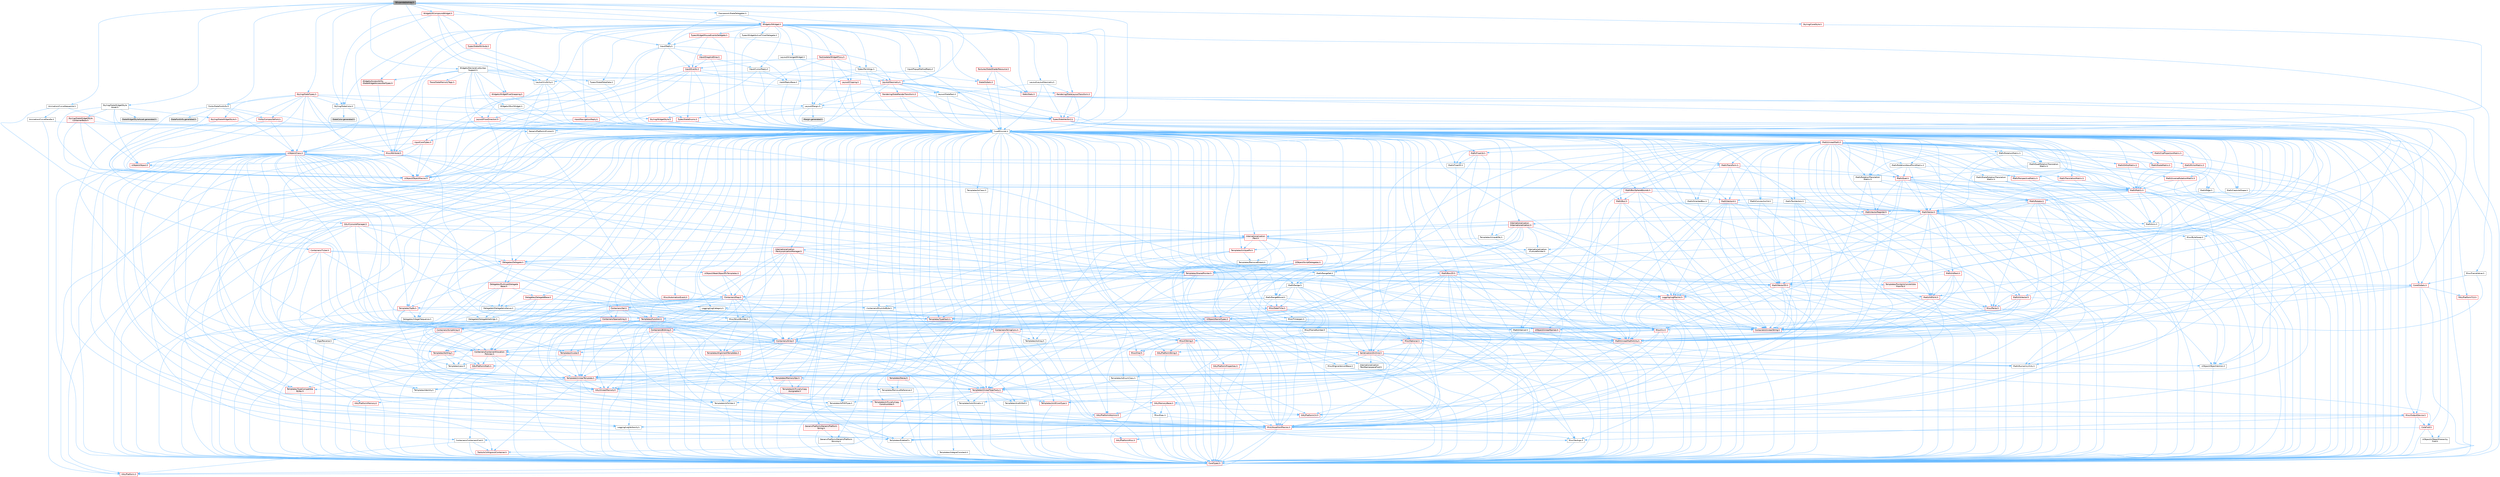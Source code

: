 digraph "SExpandableArea.h"
{
 // INTERACTIVE_SVG=YES
 // LATEX_PDF_SIZE
  bgcolor="transparent";
  edge [fontname=Helvetica,fontsize=10,labelfontname=Helvetica,labelfontsize=10];
  node [fontname=Helvetica,fontsize=10,shape=box,height=0.2,width=0.4];
  Node1 [id="Node000001",label="SExpandableArea.h",height=0.2,width=0.4,color="gray40", fillcolor="grey60", style="filled", fontcolor="black",tooltip=" "];
  Node1 -> Node2 [id="edge1_Node000001_Node000002",color="steelblue1",style="solid",tooltip=" "];
  Node2 [id="Node000002",label="CoreMinimal.h",height=0.2,width=0.4,color="grey40", fillcolor="white", style="filled",URL="$d7/d67/CoreMinimal_8h.html",tooltip=" "];
  Node2 -> Node3 [id="edge2_Node000002_Node000003",color="steelblue1",style="solid",tooltip=" "];
  Node3 [id="Node000003",label="CoreTypes.h",height=0.2,width=0.4,color="red", fillcolor="#FFF0F0", style="filled",URL="$dc/dec/CoreTypes_8h.html",tooltip=" "];
  Node3 -> Node4 [id="edge3_Node000003_Node000004",color="steelblue1",style="solid",tooltip=" "];
  Node4 [id="Node000004",label="HAL/Platform.h",height=0.2,width=0.4,color="red", fillcolor="#FFF0F0", style="filled",URL="$d9/dd0/Platform_8h.html",tooltip=" "];
  Node2 -> Node17 [id="edge4_Node000002_Node000017",color="steelblue1",style="solid",tooltip=" "];
  Node17 [id="Node000017",label="CoreFwd.h",height=0.2,width=0.4,color="red", fillcolor="#FFF0F0", style="filled",URL="$d1/d1e/CoreFwd_8h.html",tooltip=" "];
  Node17 -> Node3 [id="edge5_Node000017_Node000003",color="steelblue1",style="solid",tooltip=" "];
  Node17 -> Node18 [id="edge6_Node000017_Node000018",color="steelblue1",style="solid",tooltip=" "];
  Node18 [id="Node000018",label="Containers/ContainersFwd.h",height=0.2,width=0.4,color="grey40", fillcolor="white", style="filled",URL="$d4/d0a/ContainersFwd_8h.html",tooltip=" "];
  Node18 -> Node4 [id="edge7_Node000018_Node000004",color="steelblue1",style="solid",tooltip=" "];
  Node18 -> Node3 [id="edge8_Node000018_Node000003",color="steelblue1",style="solid",tooltip=" "];
  Node18 -> Node19 [id="edge9_Node000018_Node000019",color="steelblue1",style="solid",tooltip=" "];
  Node19 [id="Node000019",label="Traits/IsContiguousContainer.h",height=0.2,width=0.4,color="red", fillcolor="#FFF0F0", style="filled",URL="$d5/d3c/IsContiguousContainer_8h.html",tooltip=" "];
  Node19 -> Node3 [id="edge10_Node000019_Node000003",color="steelblue1",style="solid",tooltip=" "];
  Node17 -> Node23 [id="edge11_Node000017_Node000023",color="steelblue1",style="solid",tooltip=" "];
  Node23 [id="Node000023",label="UObject/UObjectHierarchy\lFwd.h",height=0.2,width=0.4,color="grey40", fillcolor="white", style="filled",URL="$d3/d13/UObjectHierarchyFwd_8h.html",tooltip=" "];
  Node2 -> Node23 [id="edge12_Node000002_Node000023",color="steelblue1",style="solid",tooltip=" "];
  Node2 -> Node18 [id="edge13_Node000002_Node000018",color="steelblue1",style="solid",tooltip=" "];
  Node2 -> Node24 [id="edge14_Node000002_Node000024",color="steelblue1",style="solid",tooltip=" "];
  Node24 [id="Node000024",label="Misc/VarArgs.h",height=0.2,width=0.4,color="grey40", fillcolor="white", style="filled",URL="$d5/d6f/VarArgs_8h.html",tooltip=" "];
  Node24 -> Node3 [id="edge15_Node000024_Node000003",color="steelblue1",style="solid",tooltip=" "];
  Node2 -> Node25 [id="edge16_Node000002_Node000025",color="steelblue1",style="solid",tooltip=" "];
  Node25 [id="Node000025",label="Logging/LogVerbosity.h",height=0.2,width=0.4,color="grey40", fillcolor="white", style="filled",URL="$d2/d8f/LogVerbosity_8h.html",tooltip=" "];
  Node25 -> Node3 [id="edge17_Node000025_Node000003",color="steelblue1",style="solid",tooltip=" "];
  Node2 -> Node26 [id="edge18_Node000002_Node000026",color="steelblue1",style="solid",tooltip=" "];
  Node26 [id="Node000026",label="Misc/OutputDevice.h",height=0.2,width=0.4,color="red", fillcolor="#FFF0F0", style="filled",URL="$d7/d32/OutputDevice_8h.html",tooltip=" "];
  Node26 -> Node17 [id="edge19_Node000026_Node000017",color="steelblue1",style="solid",tooltip=" "];
  Node26 -> Node3 [id="edge20_Node000026_Node000003",color="steelblue1",style="solid",tooltip=" "];
  Node26 -> Node25 [id="edge21_Node000026_Node000025",color="steelblue1",style="solid",tooltip=" "];
  Node26 -> Node24 [id="edge22_Node000026_Node000024",color="steelblue1",style="solid",tooltip=" "];
  Node2 -> Node32 [id="edge23_Node000002_Node000032",color="steelblue1",style="solid",tooltip=" "];
  Node32 [id="Node000032",label="HAL/PlatformCrt.h",height=0.2,width=0.4,color="red", fillcolor="#FFF0F0", style="filled",URL="$d8/d75/PlatformCrt_8h.html",tooltip=" "];
  Node2 -> Node42 [id="edge24_Node000002_Node000042",color="steelblue1",style="solid",tooltip=" "];
  Node42 [id="Node000042",label="HAL/PlatformMisc.h",height=0.2,width=0.4,color="red", fillcolor="#FFF0F0", style="filled",URL="$d0/df5/PlatformMisc_8h.html",tooltip=" "];
  Node42 -> Node3 [id="edge25_Node000042_Node000003",color="steelblue1",style="solid",tooltip=" "];
  Node2 -> Node61 [id="edge26_Node000002_Node000061",color="steelblue1",style="solid",tooltip=" "];
  Node61 [id="Node000061",label="Misc/AssertionMacros.h",height=0.2,width=0.4,color="red", fillcolor="#FFF0F0", style="filled",URL="$d0/dfa/AssertionMacros_8h.html",tooltip=" "];
  Node61 -> Node3 [id="edge27_Node000061_Node000003",color="steelblue1",style="solid",tooltip=" "];
  Node61 -> Node4 [id="edge28_Node000061_Node000004",color="steelblue1",style="solid",tooltip=" "];
  Node61 -> Node42 [id="edge29_Node000061_Node000042",color="steelblue1",style="solid",tooltip=" "];
  Node61 -> Node62 [id="edge30_Node000061_Node000062",color="steelblue1",style="solid",tooltip=" "];
  Node62 [id="Node000062",label="Templates/EnableIf.h",height=0.2,width=0.4,color="grey40", fillcolor="white", style="filled",URL="$d7/d60/EnableIf_8h.html",tooltip=" "];
  Node62 -> Node3 [id="edge31_Node000062_Node000003",color="steelblue1",style="solid",tooltip=" "];
  Node61 -> Node24 [id="edge32_Node000061_Node000024",color="steelblue1",style="solid",tooltip=" "];
  Node2 -> Node70 [id="edge33_Node000002_Node000070",color="steelblue1",style="solid",tooltip=" "];
  Node70 [id="Node000070",label="Templates/IsPointer.h",height=0.2,width=0.4,color="grey40", fillcolor="white", style="filled",URL="$d7/d05/IsPointer_8h.html",tooltip=" "];
  Node70 -> Node3 [id="edge34_Node000070_Node000003",color="steelblue1",style="solid",tooltip=" "];
  Node2 -> Node71 [id="edge35_Node000002_Node000071",color="steelblue1",style="solid",tooltip=" "];
  Node71 [id="Node000071",label="HAL/PlatformMemory.h",height=0.2,width=0.4,color="red", fillcolor="#FFF0F0", style="filled",URL="$de/d68/PlatformMemory_8h.html",tooltip=" "];
  Node71 -> Node3 [id="edge36_Node000071_Node000003",color="steelblue1",style="solid",tooltip=" "];
  Node2 -> Node54 [id="edge37_Node000002_Node000054",color="steelblue1",style="solid",tooltip=" "];
  Node54 [id="Node000054",label="HAL/PlatformAtomics.h",height=0.2,width=0.4,color="red", fillcolor="#FFF0F0", style="filled",URL="$d3/d36/PlatformAtomics_8h.html",tooltip=" "];
  Node54 -> Node3 [id="edge38_Node000054_Node000003",color="steelblue1",style="solid",tooltip=" "];
  Node2 -> Node76 [id="edge39_Node000002_Node000076",color="steelblue1",style="solid",tooltip=" "];
  Node76 [id="Node000076",label="Misc/Exec.h",height=0.2,width=0.4,color="grey40", fillcolor="white", style="filled",URL="$de/ddb/Exec_8h.html",tooltip=" "];
  Node76 -> Node3 [id="edge40_Node000076_Node000003",color="steelblue1",style="solid",tooltip=" "];
  Node76 -> Node61 [id="edge41_Node000076_Node000061",color="steelblue1",style="solid",tooltip=" "];
  Node2 -> Node77 [id="edge42_Node000002_Node000077",color="steelblue1",style="solid",tooltip=" "];
  Node77 [id="Node000077",label="HAL/MemoryBase.h",height=0.2,width=0.4,color="red", fillcolor="#FFF0F0", style="filled",URL="$d6/d9f/MemoryBase_8h.html",tooltip=" "];
  Node77 -> Node3 [id="edge43_Node000077_Node000003",color="steelblue1",style="solid",tooltip=" "];
  Node77 -> Node54 [id="edge44_Node000077_Node000054",color="steelblue1",style="solid",tooltip=" "];
  Node77 -> Node32 [id="edge45_Node000077_Node000032",color="steelblue1",style="solid",tooltip=" "];
  Node77 -> Node76 [id="edge46_Node000077_Node000076",color="steelblue1",style="solid",tooltip=" "];
  Node77 -> Node26 [id="edge47_Node000077_Node000026",color="steelblue1",style="solid",tooltip=" "];
  Node2 -> Node87 [id="edge48_Node000002_Node000087",color="steelblue1",style="solid",tooltip=" "];
  Node87 [id="Node000087",label="HAL/UnrealMemory.h",height=0.2,width=0.4,color="red", fillcolor="#FFF0F0", style="filled",URL="$d9/d96/UnrealMemory_8h.html",tooltip=" "];
  Node87 -> Node3 [id="edge49_Node000087_Node000003",color="steelblue1",style="solid",tooltip=" "];
  Node87 -> Node77 [id="edge50_Node000087_Node000077",color="steelblue1",style="solid",tooltip=" "];
  Node87 -> Node71 [id="edge51_Node000087_Node000071",color="steelblue1",style="solid",tooltip=" "];
  Node87 -> Node70 [id="edge52_Node000087_Node000070",color="steelblue1",style="solid",tooltip=" "];
  Node2 -> Node89 [id="edge53_Node000002_Node000089",color="steelblue1",style="solid",tooltip=" "];
  Node89 [id="Node000089",label="Templates/IsArithmetic.h",height=0.2,width=0.4,color="grey40", fillcolor="white", style="filled",URL="$d2/d5d/IsArithmetic_8h.html",tooltip=" "];
  Node89 -> Node3 [id="edge54_Node000089_Node000003",color="steelblue1",style="solid",tooltip=" "];
  Node2 -> Node83 [id="edge55_Node000002_Node000083",color="steelblue1",style="solid",tooltip=" "];
  Node83 [id="Node000083",label="Templates/AndOrNot.h",height=0.2,width=0.4,color="grey40", fillcolor="white", style="filled",URL="$db/d0a/AndOrNot_8h.html",tooltip=" "];
  Node83 -> Node3 [id="edge56_Node000083_Node000003",color="steelblue1",style="solid",tooltip=" "];
  Node2 -> Node90 [id="edge57_Node000002_Node000090",color="steelblue1",style="solid",tooltip=" "];
  Node90 [id="Node000090",label="Templates/IsPODType.h",height=0.2,width=0.4,color="grey40", fillcolor="white", style="filled",URL="$d7/db1/IsPODType_8h.html",tooltip=" "];
  Node90 -> Node3 [id="edge58_Node000090_Node000003",color="steelblue1",style="solid",tooltip=" "];
  Node2 -> Node91 [id="edge59_Node000002_Node000091",color="steelblue1",style="solid",tooltip=" "];
  Node91 [id="Node000091",label="Templates/IsUECoreType.h",height=0.2,width=0.4,color="red", fillcolor="#FFF0F0", style="filled",URL="$d1/db8/IsUECoreType_8h.html",tooltip=" "];
  Node91 -> Node3 [id="edge60_Node000091_Node000003",color="steelblue1",style="solid",tooltip=" "];
  Node2 -> Node84 [id="edge61_Node000002_Node000084",color="steelblue1",style="solid",tooltip=" "];
  Node84 [id="Node000084",label="Templates/IsTriviallyCopy\lConstructible.h",height=0.2,width=0.4,color="red", fillcolor="#FFF0F0", style="filled",URL="$d3/d78/IsTriviallyCopyConstructible_8h.html",tooltip=" "];
  Node84 -> Node3 [id="edge62_Node000084_Node000003",color="steelblue1",style="solid",tooltip=" "];
  Node2 -> Node92 [id="edge63_Node000002_Node000092",color="steelblue1",style="solid",tooltip=" "];
  Node92 [id="Node000092",label="Templates/UnrealTypeTraits.h",height=0.2,width=0.4,color="red", fillcolor="#FFF0F0", style="filled",URL="$d2/d2d/UnrealTypeTraits_8h.html",tooltip=" "];
  Node92 -> Node3 [id="edge64_Node000092_Node000003",color="steelblue1",style="solid",tooltip=" "];
  Node92 -> Node70 [id="edge65_Node000092_Node000070",color="steelblue1",style="solid",tooltip=" "];
  Node92 -> Node61 [id="edge66_Node000092_Node000061",color="steelblue1",style="solid",tooltip=" "];
  Node92 -> Node83 [id="edge67_Node000092_Node000083",color="steelblue1",style="solid",tooltip=" "];
  Node92 -> Node62 [id="edge68_Node000092_Node000062",color="steelblue1",style="solid",tooltip=" "];
  Node92 -> Node89 [id="edge69_Node000092_Node000089",color="steelblue1",style="solid",tooltip=" "];
  Node92 -> Node90 [id="edge70_Node000092_Node000090",color="steelblue1",style="solid",tooltip=" "];
  Node92 -> Node91 [id="edge71_Node000092_Node000091",color="steelblue1",style="solid",tooltip=" "];
  Node92 -> Node84 [id="edge72_Node000092_Node000084",color="steelblue1",style="solid",tooltip=" "];
  Node2 -> Node62 [id="edge73_Node000002_Node000062",color="steelblue1",style="solid",tooltip=" "];
  Node2 -> Node94 [id="edge74_Node000002_Node000094",color="steelblue1",style="solid",tooltip=" "];
  Node94 [id="Node000094",label="Templates/RemoveReference.h",height=0.2,width=0.4,color="grey40", fillcolor="white", style="filled",URL="$da/dbe/RemoveReference_8h.html",tooltip=" "];
  Node94 -> Node3 [id="edge75_Node000094_Node000003",color="steelblue1",style="solid",tooltip=" "];
  Node2 -> Node95 [id="edge76_Node000002_Node000095",color="steelblue1",style="solid",tooltip=" "];
  Node95 [id="Node000095",label="Templates/IntegralConstant.h",height=0.2,width=0.4,color="grey40", fillcolor="white", style="filled",URL="$db/d1b/IntegralConstant_8h.html",tooltip=" "];
  Node95 -> Node3 [id="edge77_Node000095_Node000003",color="steelblue1",style="solid",tooltip=" "];
  Node2 -> Node96 [id="edge78_Node000002_Node000096",color="steelblue1",style="solid",tooltip=" "];
  Node96 [id="Node000096",label="Templates/IsClass.h",height=0.2,width=0.4,color="grey40", fillcolor="white", style="filled",URL="$db/dcb/IsClass_8h.html",tooltip=" "];
  Node96 -> Node3 [id="edge79_Node000096_Node000003",color="steelblue1",style="solid",tooltip=" "];
  Node2 -> Node97 [id="edge80_Node000002_Node000097",color="steelblue1",style="solid",tooltip=" "];
  Node97 [id="Node000097",label="Templates/TypeCompatible\lBytes.h",height=0.2,width=0.4,color="red", fillcolor="#FFF0F0", style="filled",URL="$df/d0a/TypeCompatibleBytes_8h.html",tooltip=" "];
  Node97 -> Node3 [id="edge81_Node000097_Node000003",color="steelblue1",style="solid",tooltip=" "];
  Node2 -> Node19 [id="edge82_Node000002_Node000019",color="steelblue1",style="solid",tooltip=" "];
  Node2 -> Node98 [id="edge83_Node000002_Node000098",color="steelblue1",style="solid",tooltip=" "];
  Node98 [id="Node000098",label="Templates/UnrealTemplate.h",height=0.2,width=0.4,color="red", fillcolor="#FFF0F0", style="filled",URL="$d4/d24/UnrealTemplate_8h.html",tooltip=" "];
  Node98 -> Node3 [id="edge84_Node000098_Node000003",color="steelblue1",style="solid",tooltip=" "];
  Node98 -> Node70 [id="edge85_Node000098_Node000070",color="steelblue1",style="solid",tooltip=" "];
  Node98 -> Node87 [id="edge86_Node000098_Node000087",color="steelblue1",style="solid",tooltip=" "];
  Node98 -> Node92 [id="edge87_Node000098_Node000092",color="steelblue1",style="solid",tooltip=" "];
  Node98 -> Node94 [id="edge88_Node000098_Node000094",color="steelblue1",style="solid",tooltip=" "];
  Node98 -> Node97 [id="edge89_Node000098_Node000097",color="steelblue1",style="solid",tooltip=" "];
  Node98 -> Node65 [id="edge90_Node000098_Node000065",color="steelblue1",style="solid",tooltip=" "];
  Node65 [id="Node000065",label="Templates/Identity.h",height=0.2,width=0.4,color="grey40", fillcolor="white", style="filled",URL="$d0/dd5/Identity_8h.html",tooltip=" "];
  Node98 -> Node19 [id="edge91_Node000098_Node000019",color="steelblue1",style="solid",tooltip=" "];
  Node2 -> Node47 [id="edge92_Node000002_Node000047",color="steelblue1",style="solid",tooltip=" "];
  Node47 [id="Node000047",label="Math/NumericLimits.h",height=0.2,width=0.4,color="grey40", fillcolor="white", style="filled",URL="$df/d1b/NumericLimits_8h.html",tooltip=" "];
  Node47 -> Node3 [id="edge93_Node000047_Node000003",color="steelblue1",style="solid",tooltip=" "];
  Node2 -> Node102 [id="edge94_Node000002_Node000102",color="steelblue1",style="solid",tooltip=" "];
  Node102 [id="Node000102",label="HAL/PlatformMath.h",height=0.2,width=0.4,color="red", fillcolor="#FFF0F0", style="filled",URL="$dc/d53/PlatformMath_8h.html",tooltip=" "];
  Node102 -> Node3 [id="edge95_Node000102_Node000003",color="steelblue1",style="solid",tooltip=" "];
  Node2 -> Node85 [id="edge96_Node000002_Node000085",color="steelblue1",style="solid",tooltip=" "];
  Node85 [id="Node000085",label="Templates/IsTriviallyCopy\lAssignable.h",height=0.2,width=0.4,color="red", fillcolor="#FFF0F0", style="filled",URL="$d2/df2/IsTriviallyCopyAssignable_8h.html",tooltip=" "];
  Node85 -> Node3 [id="edge97_Node000085_Node000003",color="steelblue1",style="solid",tooltip=" "];
  Node2 -> Node110 [id="edge98_Node000002_Node000110",color="steelblue1",style="solid",tooltip=" "];
  Node110 [id="Node000110",label="Templates/MemoryOps.h",height=0.2,width=0.4,color="red", fillcolor="#FFF0F0", style="filled",URL="$db/dea/MemoryOps_8h.html",tooltip=" "];
  Node110 -> Node3 [id="edge99_Node000110_Node000003",color="steelblue1",style="solid",tooltip=" "];
  Node110 -> Node87 [id="edge100_Node000110_Node000087",color="steelblue1",style="solid",tooltip=" "];
  Node110 -> Node85 [id="edge101_Node000110_Node000085",color="steelblue1",style="solid",tooltip=" "];
  Node110 -> Node84 [id="edge102_Node000110_Node000084",color="steelblue1",style="solid",tooltip=" "];
  Node110 -> Node92 [id="edge103_Node000110_Node000092",color="steelblue1",style="solid",tooltip=" "];
  Node2 -> Node111 [id="edge104_Node000002_Node000111",color="steelblue1",style="solid",tooltip=" "];
  Node111 [id="Node000111",label="Containers/ContainerAllocation\lPolicies.h",height=0.2,width=0.4,color="red", fillcolor="#FFF0F0", style="filled",URL="$d7/dff/ContainerAllocationPolicies_8h.html",tooltip=" "];
  Node111 -> Node3 [id="edge105_Node000111_Node000003",color="steelblue1",style="solid",tooltip=" "];
  Node111 -> Node111 [id="edge106_Node000111_Node000111",color="steelblue1",style="solid",tooltip=" "];
  Node111 -> Node102 [id="edge107_Node000111_Node000102",color="steelblue1",style="solid",tooltip=" "];
  Node111 -> Node87 [id="edge108_Node000111_Node000087",color="steelblue1",style="solid",tooltip=" "];
  Node111 -> Node47 [id="edge109_Node000111_Node000047",color="steelblue1",style="solid",tooltip=" "];
  Node111 -> Node61 [id="edge110_Node000111_Node000061",color="steelblue1",style="solid",tooltip=" "];
  Node111 -> Node110 [id="edge111_Node000111_Node000110",color="steelblue1",style="solid",tooltip=" "];
  Node111 -> Node97 [id="edge112_Node000111_Node000097",color="steelblue1",style="solid",tooltip=" "];
  Node2 -> Node114 [id="edge113_Node000002_Node000114",color="steelblue1",style="solid",tooltip=" "];
  Node114 [id="Node000114",label="Templates/IsEnumClass.h",height=0.2,width=0.4,color="grey40", fillcolor="white", style="filled",URL="$d7/d15/IsEnumClass_8h.html",tooltip=" "];
  Node114 -> Node3 [id="edge114_Node000114_Node000003",color="steelblue1",style="solid",tooltip=" "];
  Node114 -> Node83 [id="edge115_Node000114_Node000083",color="steelblue1",style="solid",tooltip=" "];
  Node2 -> Node115 [id="edge116_Node000002_Node000115",color="steelblue1",style="solid",tooltip=" "];
  Node115 [id="Node000115",label="HAL/PlatformProperties.h",height=0.2,width=0.4,color="red", fillcolor="#FFF0F0", style="filled",URL="$d9/db0/PlatformProperties_8h.html",tooltip=" "];
  Node115 -> Node3 [id="edge117_Node000115_Node000003",color="steelblue1",style="solid",tooltip=" "];
  Node2 -> Node118 [id="edge118_Node000002_Node000118",color="steelblue1",style="solid",tooltip=" "];
  Node118 [id="Node000118",label="Misc/EngineVersionBase.h",height=0.2,width=0.4,color="grey40", fillcolor="white", style="filled",URL="$d5/d2b/EngineVersionBase_8h.html",tooltip=" "];
  Node118 -> Node3 [id="edge119_Node000118_Node000003",color="steelblue1",style="solid",tooltip=" "];
  Node2 -> Node119 [id="edge120_Node000002_Node000119",color="steelblue1",style="solid",tooltip=" "];
  Node119 [id="Node000119",label="Internationalization\l/TextNamespaceFwd.h",height=0.2,width=0.4,color="grey40", fillcolor="white", style="filled",URL="$d8/d97/TextNamespaceFwd_8h.html",tooltip=" "];
  Node119 -> Node3 [id="edge121_Node000119_Node000003",color="steelblue1",style="solid",tooltip=" "];
  Node2 -> Node120 [id="edge122_Node000002_Node000120",color="steelblue1",style="solid",tooltip=" "];
  Node120 [id="Node000120",label="Serialization/Archive.h",height=0.2,width=0.4,color="red", fillcolor="#FFF0F0", style="filled",URL="$d7/d3b/Archive_8h.html",tooltip=" "];
  Node120 -> Node17 [id="edge123_Node000120_Node000017",color="steelblue1",style="solid",tooltip=" "];
  Node120 -> Node3 [id="edge124_Node000120_Node000003",color="steelblue1",style="solid",tooltip=" "];
  Node120 -> Node115 [id="edge125_Node000120_Node000115",color="steelblue1",style="solid",tooltip=" "];
  Node120 -> Node119 [id="edge126_Node000120_Node000119",color="steelblue1",style="solid",tooltip=" "];
  Node120 -> Node61 [id="edge127_Node000120_Node000061",color="steelblue1",style="solid",tooltip=" "];
  Node120 -> Node118 [id="edge128_Node000120_Node000118",color="steelblue1",style="solid",tooltip=" "];
  Node120 -> Node24 [id="edge129_Node000120_Node000024",color="steelblue1",style="solid",tooltip=" "];
  Node120 -> Node62 [id="edge130_Node000120_Node000062",color="steelblue1",style="solid",tooltip=" "];
  Node120 -> Node114 [id="edge131_Node000120_Node000114",color="steelblue1",style="solid",tooltip=" "];
  Node120 -> Node98 [id="edge132_Node000120_Node000098",color="steelblue1",style="solid",tooltip=" "];
  Node120 -> Node123 [id="edge133_Node000120_Node000123",color="steelblue1",style="solid",tooltip=" "];
  Node123 [id="Node000123",label="UObject/ObjectVersion.h",height=0.2,width=0.4,color="grey40", fillcolor="white", style="filled",URL="$da/d63/ObjectVersion_8h.html",tooltip=" "];
  Node123 -> Node3 [id="edge134_Node000123_Node000003",color="steelblue1",style="solid",tooltip=" "];
  Node2 -> Node124 [id="edge135_Node000002_Node000124",color="steelblue1",style="solid",tooltip=" "];
  Node124 [id="Node000124",label="Templates/Less.h",height=0.2,width=0.4,color="grey40", fillcolor="white", style="filled",URL="$de/dc8/Less_8h.html",tooltip=" "];
  Node124 -> Node3 [id="edge136_Node000124_Node000003",color="steelblue1",style="solid",tooltip=" "];
  Node124 -> Node98 [id="edge137_Node000124_Node000098",color="steelblue1",style="solid",tooltip=" "];
  Node2 -> Node125 [id="edge138_Node000002_Node000125",color="steelblue1",style="solid",tooltip=" "];
  Node125 [id="Node000125",label="Templates/Sorting.h",height=0.2,width=0.4,color="red", fillcolor="#FFF0F0", style="filled",URL="$d3/d9e/Sorting_8h.html",tooltip=" "];
  Node125 -> Node3 [id="edge139_Node000125_Node000003",color="steelblue1",style="solid",tooltip=" "];
  Node125 -> Node102 [id="edge140_Node000125_Node000102",color="steelblue1",style="solid",tooltip=" "];
  Node125 -> Node124 [id="edge141_Node000125_Node000124",color="steelblue1",style="solid",tooltip=" "];
  Node2 -> Node136 [id="edge142_Node000002_Node000136",color="steelblue1",style="solid",tooltip=" "];
  Node136 [id="Node000136",label="Misc/Char.h",height=0.2,width=0.4,color="red", fillcolor="#FFF0F0", style="filled",URL="$d0/d58/Char_8h.html",tooltip=" "];
  Node136 -> Node3 [id="edge143_Node000136_Node000003",color="steelblue1",style="solid",tooltip=" "];
  Node2 -> Node139 [id="edge144_Node000002_Node000139",color="steelblue1",style="solid",tooltip=" "];
  Node139 [id="Node000139",label="GenericPlatform/GenericPlatform\lStricmp.h",height=0.2,width=0.4,color="grey40", fillcolor="white", style="filled",URL="$d2/d86/GenericPlatformStricmp_8h.html",tooltip=" "];
  Node139 -> Node3 [id="edge145_Node000139_Node000003",color="steelblue1",style="solid",tooltip=" "];
  Node2 -> Node140 [id="edge146_Node000002_Node000140",color="steelblue1",style="solid",tooltip=" "];
  Node140 [id="Node000140",label="GenericPlatform/GenericPlatform\lString.h",height=0.2,width=0.4,color="red", fillcolor="#FFF0F0", style="filled",URL="$dd/d20/GenericPlatformString_8h.html",tooltip=" "];
  Node140 -> Node3 [id="edge147_Node000140_Node000003",color="steelblue1",style="solid",tooltip=" "];
  Node140 -> Node139 [id="edge148_Node000140_Node000139",color="steelblue1",style="solid",tooltip=" "];
  Node140 -> Node62 [id="edge149_Node000140_Node000062",color="steelblue1",style="solid",tooltip=" "];
  Node2 -> Node73 [id="edge150_Node000002_Node000073",color="steelblue1",style="solid",tooltip=" "];
  Node73 [id="Node000073",label="HAL/PlatformString.h",height=0.2,width=0.4,color="red", fillcolor="#FFF0F0", style="filled",URL="$db/db5/PlatformString_8h.html",tooltip=" "];
  Node73 -> Node3 [id="edge151_Node000073_Node000003",color="steelblue1",style="solid",tooltip=" "];
  Node2 -> Node143 [id="edge152_Node000002_Node000143",color="steelblue1",style="solid",tooltip=" "];
  Node143 [id="Node000143",label="Misc/CString.h",height=0.2,width=0.4,color="red", fillcolor="#FFF0F0", style="filled",URL="$d2/d49/CString_8h.html",tooltip=" "];
  Node143 -> Node3 [id="edge153_Node000143_Node000003",color="steelblue1",style="solid",tooltip=" "];
  Node143 -> Node32 [id="edge154_Node000143_Node000032",color="steelblue1",style="solid",tooltip=" "];
  Node143 -> Node73 [id="edge155_Node000143_Node000073",color="steelblue1",style="solid",tooltip=" "];
  Node143 -> Node61 [id="edge156_Node000143_Node000061",color="steelblue1",style="solid",tooltip=" "];
  Node143 -> Node136 [id="edge157_Node000143_Node000136",color="steelblue1",style="solid",tooltip=" "];
  Node143 -> Node24 [id="edge158_Node000143_Node000024",color="steelblue1",style="solid",tooltip=" "];
  Node2 -> Node144 [id="edge159_Node000002_Node000144",color="steelblue1",style="solid",tooltip=" "];
  Node144 [id="Node000144",label="Misc/Crc.h",height=0.2,width=0.4,color="red", fillcolor="#FFF0F0", style="filled",URL="$d4/dd2/Crc_8h.html",tooltip=" "];
  Node144 -> Node3 [id="edge160_Node000144_Node000003",color="steelblue1",style="solid",tooltip=" "];
  Node144 -> Node73 [id="edge161_Node000144_Node000073",color="steelblue1",style="solid",tooltip=" "];
  Node144 -> Node61 [id="edge162_Node000144_Node000061",color="steelblue1",style="solid",tooltip=" "];
  Node144 -> Node143 [id="edge163_Node000144_Node000143",color="steelblue1",style="solid",tooltip=" "];
  Node144 -> Node136 [id="edge164_Node000144_Node000136",color="steelblue1",style="solid",tooltip=" "];
  Node144 -> Node92 [id="edge165_Node000144_Node000092",color="steelblue1",style="solid",tooltip=" "];
  Node2 -> Node135 [id="edge166_Node000002_Node000135",color="steelblue1",style="solid",tooltip=" "];
  Node135 [id="Node000135",label="Math/UnrealMathUtility.h",height=0.2,width=0.4,color="red", fillcolor="#FFF0F0", style="filled",URL="$db/db8/UnrealMathUtility_8h.html",tooltip=" "];
  Node135 -> Node3 [id="edge167_Node000135_Node000003",color="steelblue1",style="solid",tooltip=" "];
  Node135 -> Node61 [id="edge168_Node000135_Node000061",color="steelblue1",style="solid",tooltip=" "];
  Node135 -> Node102 [id="edge169_Node000135_Node000102",color="steelblue1",style="solid",tooltip=" "];
  Node135 -> Node65 [id="edge170_Node000135_Node000065",color="steelblue1",style="solid",tooltip=" "];
  Node2 -> Node145 [id="edge171_Node000002_Node000145",color="steelblue1",style="solid",tooltip=" "];
  Node145 [id="Node000145",label="Containers/UnrealString.h",height=0.2,width=0.4,color="red", fillcolor="#FFF0F0", style="filled",URL="$d5/dba/UnrealString_8h.html",tooltip=" "];
  Node2 -> Node149 [id="edge172_Node000002_Node000149",color="steelblue1",style="solid",tooltip=" "];
  Node149 [id="Node000149",label="Containers/Array.h",height=0.2,width=0.4,color="red", fillcolor="#FFF0F0", style="filled",URL="$df/dd0/Array_8h.html",tooltip=" "];
  Node149 -> Node3 [id="edge173_Node000149_Node000003",color="steelblue1",style="solid",tooltip=" "];
  Node149 -> Node61 [id="edge174_Node000149_Node000061",color="steelblue1",style="solid",tooltip=" "];
  Node149 -> Node87 [id="edge175_Node000149_Node000087",color="steelblue1",style="solid",tooltip=" "];
  Node149 -> Node92 [id="edge176_Node000149_Node000092",color="steelblue1",style="solid",tooltip=" "];
  Node149 -> Node98 [id="edge177_Node000149_Node000098",color="steelblue1",style="solid",tooltip=" "];
  Node149 -> Node111 [id="edge178_Node000149_Node000111",color="steelblue1",style="solid",tooltip=" "];
  Node149 -> Node120 [id="edge179_Node000149_Node000120",color="steelblue1",style="solid",tooltip=" "];
  Node149 -> Node128 [id="edge180_Node000149_Node000128",color="steelblue1",style="solid",tooltip=" "];
  Node128 [id="Node000128",label="Templates/Invoke.h",height=0.2,width=0.4,color="red", fillcolor="#FFF0F0", style="filled",URL="$d7/deb/Invoke_8h.html",tooltip=" "];
  Node128 -> Node3 [id="edge181_Node000128_Node000003",color="steelblue1",style="solid",tooltip=" "];
  Node128 -> Node98 [id="edge182_Node000128_Node000098",color="steelblue1",style="solid",tooltip=" "];
  Node149 -> Node124 [id="edge183_Node000149_Node000124",color="steelblue1",style="solid",tooltip=" "];
  Node149 -> Node125 [id="edge184_Node000149_Node000125",color="steelblue1",style="solid",tooltip=" "];
  Node149 -> Node172 [id="edge185_Node000149_Node000172",color="steelblue1",style="solid",tooltip=" "];
  Node172 [id="Node000172",label="Templates/AlignmentTemplates.h",height=0.2,width=0.4,color="red", fillcolor="#FFF0F0", style="filled",URL="$dd/d32/AlignmentTemplates_8h.html",tooltip=" "];
  Node172 -> Node3 [id="edge186_Node000172_Node000003",color="steelblue1",style="solid",tooltip=" "];
  Node172 -> Node70 [id="edge187_Node000172_Node000070",color="steelblue1",style="solid",tooltip=" "];
  Node2 -> Node173 [id="edge188_Node000002_Node000173",color="steelblue1",style="solid",tooltip=" "];
  Node173 [id="Node000173",label="Misc/FrameNumber.h",height=0.2,width=0.4,color="grey40", fillcolor="white", style="filled",URL="$dd/dbd/FrameNumber_8h.html",tooltip=" "];
  Node173 -> Node3 [id="edge189_Node000173_Node000003",color="steelblue1",style="solid",tooltip=" "];
  Node173 -> Node47 [id="edge190_Node000173_Node000047",color="steelblue1",style="solid",tooltip=" "];
  Node173 -> Node135 [id="edge191_Node000173_Node000135",color="steelblue1",style="solid",tooltip=" "];
  Node173 -> Node62 [id="edge192_Node000173_Node000062",color="steelblue1",style="solid",tooltip=" "];
  Node173 -> Node92 [id="edge193_Node000173_Node000092",color="steelblue1",style="solid",tooltip=" "];
  Node2 -> Node174 [id="edge194_Node000002_Node000174",color="steelblue1",style="solid",tooltip=" "];
  Node174 [id="Node000174",label="Misc/Timespan.h",height=0.2,width=0.4,color="grey40", fillcolor="white", style="filled",URL="$da/dd9/Timespan_8h.html",tooltip=" "];
  Node174 -> Node3 [id="edge195_Node000174_Node000003",color="steelblue1",style="solid",tooltip=" "];
  Node174 -> Node175 [id="edge196_Node000174_Node000175",color="steelblue1",style="solid",tooltip=" "];
  Node175 [id="Node000175",label="Math/Interval.h",height=0.2,width=0.4,color="grey40", fillcolor="white", style="filled",URL="$d1/d55/Interval_8h.html",tooltip=" "];
  Node175 -> Node3 [id="edge197_Node000175_Node000003",color="steelblue1",style="solid",tooltip=" "];
  Node175 -> Node89 [id="edge198_Node000175_Node000089",color="steelblue1",style="solid",tooltip=" "];
  Node175 -> Node92 [id="edge199_Node000175_Node000092",color="steelblue1",style="solid",tooltip=" "];
  Node175 -> Node47 [id="edge200_Node000175_Node000047",color="steelblue1",style="solid",tooltip=" "];
  Node175 -> Node135 [id="edge201_Node000175_Node000135",color="steelblue1",style="solid",tooltip=" "];
  Node174 -> Node135 [id="edge202_Node000174_Node000135",color="steelblue1",style="solid",tooltip=" "];
  Node174 -> Node61 [id="edge203_Node000174_Node000061",color="steelblue1",style="solid",tooltip=" "];
  Node2 -> Node176 [id="edge204_Node000002_Node000176",color="steelblue1",style="solid",tooltip=" "];
  Node176 [id="Node000176",label="Containers/StringConv.h",height=0.2,width=0.4,color="red", fillcolor="#FFF0F0", style="filled",URL="$d3/ddf/StringConv_8h.html",tooltip=" "];
  Node176 -> Node3 [id="edge205_Node000176_Node000003",color="steelblue1",style="solid",tooltip=" "];
  Node176 -> Node61 [id="edge206_Node000176_Node000061",color="steelblue1",style="solid",tooltip=" "];
  Node176 -> Node111 [id="edge207_Node000176_Node000111",color="steelblue1",style="solid",tooltip=" "];
  Node176 -> Node149 [id="edge208_Node000176_Node000149",color="steelblue1",style="solid",tooltip=" "];
  Node176 -> Node143 [id="edge209_Node000176_Node000143",color="steelblue1",style="solid",tooltip=" "];
  Node176 -> Node177 [id="edge210_Node000176_Node000177",color="steelblue1",style="solid",tooltip=" "];
  Node177 [id="Node000177",label="Templates/IsArray.h",height=0.2,width=0.4,color="grey40", fillcolor="white", style="filled",URL="$d8/d8d/IsArray_8h.html",tooltip=" "];
  Node177 -> Node3 [id="edge211_Node000177_Node000003",color="steelblue1",style="solid",tooltip=" "];
  Node176 -> Node98 [id="edge212_Node000176_Node000098",color="steelblue1",style="solid",tooltip=" "];
  Node176 -> Node92 [id="edge213_Node000176_Node000092",color="steelblue1",style="solid",tooltip=" "];
  Node176 -> Node19 [id="edge214_Node000176_Node000019",color="steelblue1",style="solid",tooltip=" "];
  Node2 -> Node178 [id="edge215_Node000002_Node000178",color="steelblue1",style="solid",tooltip=" "];
  Node178 [id="Node000178",label="UObject/UnrealNames.h",height=0.2,width=0.4,color="red", fillcolor="#FFF0F0", style="filled",URL="$d8/db1/UnrealNames_8h.html",tooltip=" "];
  Node178 -> Node3 [id="edge216_Node000178_Node000003",color="steelblue1",style="solid",tooltip=" "];
  Node2 -> Node180 [id="edge217_Node000002_Node000180",color="steelblue1",style="solid",tooltip=" "];
  Node180 [id="Node000180",label="UObject/NameTypes.h",height=0.2,width=0.4,color="red", fillcolor="#FFF0F0", style="filled",URL="$d6/d35/NameTypes_8h.html",tooltip=" "];
  Node180 -> Node3 [id="edge218_Node000180_Node000003",color="steelblue1",style="solid",tooltip=" "];
  Node180 -> Node61 [id="edge219_Node000180_Node000061",color="steelblue1",style="solid",tooltip=" "];
  Node180 -> Node87 [id="edge220_Node000180_Node000087",color="steelblue1",style="solid",tooltip=" "];
  Node180 -> Node92 [id="edge221_Node000180_Node000092",color="steelblue1",style="solid",tooltip=" "];
  Node180 -> Node98 [id="edge222_Node000180_Node000098",color="steelblue1",style="solid",tooltip=" "];
  Node180 -> Node145 [id="edge223_Node000180_Node000145",color="steelblue1",style="solid",tooltip=" "];
  Node180 -> Node176 [id="edge224_Node000180_Node000176",color="steelblue1",style="solid",tooltip=" "];
  Node180 -> Node178 [id="edge225_Node000180_Node000178",color="steelblue1",style="solid",tooltip=" "];
  Node2 -> Node188 [id="edge226_Node000002_Node000188",color="steelblue1",style="solid",tooltip=" "];
  Node188 [id="Node000188",label="Misc/Parse.h",height=0.2,width=0.4,color="red", fillcolor="#FFF0F0", style="filled",URL="$dc/d71/Parse_8h.html",tooltip=" "];
  Node188 -> Node145 [id="edge227_Node000188_Node000145",color="steelblue1",style="solid",tooltip=" "];
  Node188 -> Node3 [id="edge228_Node000188_Node000003",color="steelblue1",style="solid",tooltip=" "];
  Node188 -> Node32 [id="edge229_Node000188_Node000032",color="steelblue1",style="solid",tooltip=" "];
  Node188 -> Node189 [id="edge230_Node000188_Node000189",color="steelblue1",style="solid",tooltip=" "];
  Node189 [id="Node000189",label="Templates/Function.h",height=0.2,width=0.4,color="red", fillcolor="#FFF0F0", style="filled",URL="$df/df5/Function_8h.html",tooltip=" "];
  Node189 -> Node3 [id="edge231_Node000189_Node000003",color="steelblue1",style="solid",tooltip=" "];
  Node189 -> Node61 [id="edge232_Node000189_Node000061",color="steelblue1",style="solid",tooltip=" "];
  Node189 -> Node87 [id="edge233_Node000189_Node000087",color="steelblue1",style="solid",tooltip=" "];
  Node189 -> Node92 [id="edge234_Node000189_Node000092",color="steelblue1",style="solid",tooltip=" "];
  Node189 -> Node128 [id="edge235_Node000189_Node000128",color="steelblue1",style="solid",tooltip=" "];
  Node189 -> Node98 [id="edge236_Node000189_Node000098",color="steelblue1",style="solid",tooltip=" "];
  Node189 -> Node135 [id="edge237_Node000189_Node000135",color="steelblue1",style="solid",tooltip=" "];
  Node2 -> Node172 [id="edge238_Node000002_Node000172",color="steelblue1",style="solid",tooltip=" "];
  Node2 -> Node191 [id="edge239_Node000002_Node000191",color="steelblue1",style="solid",tooltip=" "];
  Node191 [id="Node000191",label="Misc/StructBuilder.h",height=0.2,width=0.4,color="grey40", fillcolor="white", style="filled",URL="$d9/db3/StructBuilder_8h.html",tooltip=" "];
  Node191 -> Node3 [id="edge240_Node000191_Node000003",color="steelblue1",style="solid",tooltip=" "];
  Node191 -> Node135 [id="edge241_Node000191_Node000135",color="steelblue1",style="solid",tooltip=" "];
  Node191 -> Node172 [id="edge242_Node000191_Node000172",color="steelblue1",style="solid",tooltip=" "];
  Node2 -> Node104 [id="edge243_Node000002_Node000104",color="steelblue1",style="solid",tooltip=" "];
  Node104 [id="Node000104",label="Templates/Decay.h",height=0.2,width=0.4,color="red", fillcolor="#FFF0F0", style="filled",URL="$dd/d0f/Decay_8h.html",tooltip=" "];
  Node104 -> Node3 [id="edge244_Node000104_Node000003",color="steelblue1",style="solid",tooltip=" "];
  Node104 -> Node94 [id="edge245_Node000104_Node000094",color="steelblue1",style="solid",tooltip=" "];
  Node2 -> Node192 [id="edge246_Node000002_Node000192",color="steelblue1",style="solid",tooltip=" "];
  Node192 [id="Node000192",label="Templates/PointerIsConvertible\lFromTo.h",height=0.2,width=0.4,color="red", fillcolor="#FFF0F0", style="filled",URL="$d6/d65/PointerIsConvertibleFromTo_8h.html",tooltip=" "];
  Node192 -> Node3 [id="edge247_Node000192_Node000003",color="steelblue1",style="solid",tooltip=" "];
  Node2 -> Node128 [id="edge248_Node000002_Node000128",color="steelblue1",style="solid",tooltip=" "];
  Node2 -> Node189 [id="edge249_Node000002_Node000189",color="steelblue1",style="solid",tooltip=" "];
  Node2 -> Node161 [id="edge250_Node000002_Node000161",color="steelblue1",style="solid",tooltip=" "];
  Node161 [id="Node000161",label="Templates/TypeHash.h",height=0.2,width=0.4,color="red", fillcolor="#FFF0F0", style="filled",URL="$d1/d62/TypeHash_8h.html",tooltip=" "];
  Node161 -> Node3 [id="edge251_Node000161_Node000003",color="steelblue1",style="solid",tooltip=" "];
  Node161 -> Node144 [id="edge252_Node000161_Node000144",color="steelblue1",style="solid",tooltip=" "];
  Node2 -> Node193 [id="edge253_Node000002_Node000193",color="steelblue1",style="solid",tooltip=" "];
  Node193 [id="Node000193",label="Containers/ScriptArray.h",height=0.2,width=0.4,color="red", fillcolor="#FFF0F0", style="filled",URL="$dc/daf/ScriptArray_8h.html",tooltip=" "];
  Node193 -> Node3 [id="edge254_Node000193_Node000003",color="steelblue1",style="solid",tooltip=" "];
  Node193 -> Node61 [id="edge255_Node000193_Node000061",color="steelblue1",style="solid",tooltip=" "];
  Node193 -> Node87 [id="edge256_Node000193_Node000087",color="steelblue1",style="solid",tooltip=" "];
  Node193 -> Node111 [id="edge257_Node000193_Node000111",color="steelblue1",style="solid",tooltip=" "];
  Node193 -> Node149 [id="edge258_Node000193_Node000149",color="steelblue1",style="solid",tooltip=" "];
  Node2 -> Node194 [id="edge259_Node000002_Node000194",color="steelblue1",style="solid",tooltip=" "];
  Node194 [id="Node000194",label="Containers/BitArray.h",height=0.2,width=0.4,color="red", fillcolor="#FFF0F0", style="filled",URL="$d1/de4/BitArray_8h.html",tooltip=" "];
  Node194 -> Node111 [id="edge260_Node000194_Node000111",color="steelblue1",style="solid",tooltip=" "];
  Node194 -> Node3 [id="edge261_Node000194_Node000003",color="steelblue1",style="solid",tooltip=" "];
  Node194 -> Node54 [id="edge262_Node000194_Node000054",color="steelblue1",style="solid",tooltip=" "];
  Node194 -> Node87 [id="edge263_Node000194_Node000087",color="steelblue1",style="solid",tooltip=" "];
  Node194 -> Node135 [id="edge264_Node000194_Node000135",color="steelblue1",style="solid",tooltip=" "];
  Node194 -> Node61 [id="edge265_Node000194_Node000061",color="steelblue1",style="solid",tooltip=" "];
  Node194 -> Node120 [id="edge266_Node000194_Node000120",color="steelblue1",style="solid",tooltip=" "];
  Node194 -> Node62 [id="edge267_Node000194_Node000062",color="steelblue1",style="solid",tooltip=" "];
  Node194 -> Node128 [id="edge268_Node000194_Node000128",color="steelblue1",style="solid",tooltip=" "];
  Node194 -> Node98 [id="edge269_Node000194_Node000098",color="steelblue1",style="solid",tooltip=" "];
  Node194 -> Node92 [id="edge270_Node000194_Node000092",color="steelblue1",style="solid",tooltip=" "];
  Node2 -> Node195 [id="edge271_Node000002_Node000195",color="steelblue1",style="solid",tooltip=" "];
  Node195 [id="Node000195",label="Containers/SparseArray.h",height=0.2,width=0.4,color="red", fillcolor="#FFF0F0", style="filled",URL="$d5/dbf/SparseArray_8h.html",tooltip=" "];
  Node195 -> Node3 [id="edge272_Node000195_Node000003",color="steelblue1",style="solid",tooltip=" "];
  Node195 -> Node61 [id="edge273_Node000195_Node000061",color="steelblue1",style="solid",tooltip=" "];
  Node195 -> Node87 [id="edge274_Node000195_Node000087",color="steelblue1",style="solid",tooltip=" "];
  Node195 -> Node92 [id="edge275_Node000195_Node000092",color="steelblue1",style="solid",tooltip=" "];
  Node195 -> Node98 [id="edge276_Node000195_Node000098",color="steelblue1",style="solid",tooltip=" "];
  Node195 -> Node111 [id="edge277_Node000195_Node000111",color="steelblue1",style="solid",tooltip=" "];
  Node195 -> Node124 [id="edge278_Node000195_Node000124",color="steelblue1",style="solid",tooltip=" "];
  Node195 -> Node149 [id="edge279_Node000195_Node000149",color="steelblue1",style="solid",tooltip=" "];
  Node195 -> Node135 [id="edge280_Node000195_Node000135",color="steelblue1",style="solid",tooltip=" "];
  Node195 -> Node193 [id="edge281_Node000195_Node000193",color="steelblue1",style="solid",tooltip=" "];
  Node195 -> Node194 [id="edge282_Node000195_Node000194",color="steelblue1",style="solid",tooltip=" "];
  Node195 -> Node145 [id="edge283_Node000195_Node000145",color="steelblue1",style="solid",tooltip=" "];
  Node2 -> Node211 [id="edge284_Node000002_Node000211",color="steelblue1",style="solid",tooltip=" "];
  Node211 [id="Node000211",label="Containers/Set.h",height=0.2,width=0.4,color="red", fillcolor="#FFF0F0", style="filled",URL="$d4/d45/Set_8h.html",tooltip=" "];
  Node211 -> Node111 [id="edge285_Node000211_Node000111",color="steelblue1",style="solid",tooltip=" "];
  Node211 -> Node195 [id="edge286_Node000211_Node000195",color="steelblue1",style="solid",tooltip=" "];
  Node211 -> Node18 [id="edge287_Node000211_Node000018",color="steelblue1",style="solid",tooltip=" "];
  Node211 -> Node135 [id="edge288_Node000211_Node000135",color="steelblue1",style="solid",tooltip=" "];
  Node211 -> Node61 [id="edge289_Node000211_Node000061",color="steelblue1",style="solid",tooltip=" "];
  Node211 -> Node191 [id="edge290_Node000211_Node000191",color="steelblue1",style="solid",tooltip=" "];
  Node211 -> Node189 [id="edge291_Node000211_Node000189",color="steelblue1",style="solid",tooltip=" "];
  Node211 -> Node125 [id="edge292_Node000211_Node000125",color="steelblue1",style="solid",tooltip=" "];
  Node211 -> Node161 [id="edge293_Node000211_Node000161",color="steelblue1",style="solid",tooltip=" "];
  Node211 -> Node98 [id="edge294_Node000211_Node000098",color="steelblue1",style="solid",tooltip=" "];
  Node2 -> Node214 [id="edge295_Node000002_Node000214",color="steelblue1",style="solid",tooltip=" "];
  Node214 [id="Node000214",label="Algo/Reverse.h",height=0.2,width=0.4,color="grey40", fillcolor="white", style="filled",URL="$d5/d93/Reverse_8h.html",tooltip=" "];
  Node214 -> Node3 [id="edge296_Node000214_Node000003",color="steelblue1",style="solid",tooltip=" "];
  Node214 -> Node98 [id="edge297_Node000214_Node000098",color="steelblue1",style="solid",tooltip=" "];
  Node2 -> Node215 [id="edge298_Node000002_Node000215",color="steelblue1",style="solid",tooltip=" "];
  Node215 [id="Node000215",label="Containers/Map.h",height=0.2,width=0.4,color="red", fillcolor="#FFF0F0", style="filled",URL="$df/d79/Map_8h.html",tooltip=" "];
  Node215 -> Node3 [id="edge299_Node000215_Node000003",color="steelblue1",style="solid",tooltip=" "];
  Node215 -> Node214 [id="edge300_Node000215_Node000214",color="steelblue1",style="solid",tooltip=" "];
  Node215 -> Node211 [id="edge301_Node000215_Node000211",color="steelblue1",style="solid",tooltip=" "];
  Node215 -> Node145 [id="edge302_Node000215_Node000145",color="steelblue1",style="solid",tooltip=" "];
  Node215 -> Node61 [id="edge303_Node000215_Node000061",color="steelblue1",style="solid",tooltip=" "];
  Node215 -> Node191 [id="edge304_Node000215_Node000191",color="steelblue1",style="solid",tooltip=" "];
  Node215 -> Node189 [id="edge305_Node000215_Node000189",color="steelblue1",style="solid",tooltip=" "];
  Node215 -> Node125 [id="edge306_Node000215_Node000125",color="steelblue1",style="solid",tooltip=" "];
  Node215 -> Node216 [id="edge307_Node000215_Node000216",color="steelblue1",style="solid",tooltip=" "];
  Node216 [id="Node000216",label="Templates/Tuple.h",height=0.2,width=0.4,color="red", fillcolor="#FFF0F0", style="filled",URL="$d2/d4f/Tuple_8h.html",tooltip=" "];
  Node216 -> Node3 [id="edge308_Node000216_Node000003",color="steelblue1",style="solid",tooltip=" "];
  Node216 -> Node98 [id="edge309_Node000216_Node000098",color="steelblue1",style="solid",tooltip=" "];
  Node216 -> Node217 [id="edge310_Node000216_Node000217",color="steelblue1",style="solid",tooltip=" "];
  Node217 [id="Node000217",label="Delegates/IntegerSequence.h",height=0.2,width=0.4,color="grey40", fillcolor="white", style="filled",URL="$d2/dcc/IntegerSequence_8h.html",tooltip=" "];
  Node217 -> Node3 [id="edge311_Node000217_Node000003",color="steelblue1",style="solid",tooltip=" "];
  Node216 -> Node128 [id="edge312_Node000216_Node000128",color="steelblue1",style="solid",tooltip=" "];
  Node216 -> Node161 [id="edge313_Node000216_Node000161",color="steelblue1",style="solid",tooltip=" "];
  Node215 -> Node98 [id="edge314_Node000215_Node000098",color="steelblue1",style="solid",tooltip=" "];
  Node215 -> Node92 [id="edge315_Node000215_Node000092",color="steelblue1",style="solid",tooltip=" "];
  Node2 -> Node219 [id="edge316_Node000002_Node000219",color="steelblue1",style="solid",tooltip=" "];
  Node219 [id="Node000219",label="Math/IntPoint.h",height=0.2,width=0.4,color="red", fillcolor="#FFF0F0", style="filled",URL="$d3/df7/IntPoint_8h.html",tooltip=" "];
  Node219 -> Node3 [id="edge317_Node000219_Node000003",color="steelblue1",style="solid",tooltip=" "];
  Node219 -> Node61 [id="edge318_Node000219_Node000061",color="steelblue1",style="solid",tooltip=" "];
  Node219 -> Node188 [id="edge319_Node000219_Node000188",color="steelblue1",style="solid",tooltip=" "];
  Node219 -> Node135 [id="edge320_Node000219_Node000135",color="steelblue1",style="solid",tooltip=" "];
  Node219 -> Node145 [id="edge321_Node000219_Node000145",color="steelblue1",style="solid",tooltip=" "];
  Node219 -> Node161 [id="edge322_Node000219_Node000161",color="steelblue1",style="solid",tooltip=" "];
  Node2 -> Node221 [id="edge323_Node000002_Node000221",color="steelblue1",style="solid",tooltip=" "];
  Node221 [id="Node000221",label="Math/IntVector.h",height=0.2,width=0.4,color="red", fillcolor="#FFF0F0", style="filled",URL="$d7/d44/IntVector_8h.html",tooltip=" "];
  Node221 -> Node3 [id="edge324_Node000221_Node000003",color="steelblue1",style="solid",tooltip=" "];
  Node221 -> Node144 [id="edge325_Node000221_Node000144",color="steelblue1",style="solid",tooltip=" "];
  Node221 -> Node188 [id="edge326_Node000221_Node000188",color="steelblue1",style="solid",tooltip=" "];
  Node221 -> Node135 [id="edge327_Node000221_Node000135",color="steelblue1",style="solid",tooltip=" "];
  Node221 -> Node145 [id="edge328_Node000221_Node000145",color="steelblue1",style="solid",tooltip=" "];
  Node2 -> Node222 [id="edge329_Node000002_Node000222",color="steelblue1",style="solid",tooltip=" "];
  Node222 [id="Node000222",label="Logging/LogCategory.h",height=0.2,width=0.4,color="grey40", fillcolor="white", style="filled",URL="$d9/d36/LogCategory_8h.html",tooltip=" "];
  Node222 -> Node3 [id="edge330_Node000222_Node000003",color="steelblue1",style="solid",tooltip=" "];
  Node222 -> Node25 [id="edge331_Node000222_Node000025",color="steelblue1",style="solid",tooltip=" "];
  Node222 -> Node180 [id="edge332_Node000222_Node000180",color="steelblue1",style="solid",tooltip=" "];
  Node2 -> Node223 [id="edge333_Node000002_Node000223",color="steelblue1",style="solid",tooltip=" "];
  Node223 [id="Node000223",label="Logging/LogMacros.h",height=0.2,width=0.4,color="red", fillcolor="#FFF0F0", style="filled",URL="$d0/d16/LogMacros_8h.html",tooltip=" "];
  Node223 -> Node145 [id="edge334_Node000223_Node000145",color="steelblue1",style="solid",tooltip=" "];
  Node223 -> Node3 [id="edge335_Node000223_Node000003",color="steelblue1",style="solid",tooltip=" "];
  Node223 -> Node222 [id="edge336_Node000223_Node000222",color="steelblue1",style="solid",tooltip=" "];
  Node223 -> Node25 [id="edge337_Node000223_Node000025",color="steelblue1",style="solid",tooltip=" "];
  Node223 -> Node61 [id="edge338_Node000223_Node000061",color="steelblue1",style="solid",tooltip=" "];
  Node223 -> Node24 [id="edge339_Node000223_Node000024",color="steelblue1",style="solid",tooltip=" "];
  Node223 -> Node62 [id="edge340_Node000223_Node000062",color="steelblue1",style="solid",tooltip=" "];
  Node2 -> Node226 [id="edge341_Node000002_Node000226",color="steelblue1",style="solid",tooltip=" "];
  Node226 [id="Node000226",label="Math/Vector2D.h",height=0.2,width=0.4,color="red", fillcolor="#FFF0F0", style="filled",URL="$d3/db0/Vector2D_8h.html",tooltip=" "];
  Node226 -> Node3 [id="edge342_Node000226_Node000003",color="steelblue1",style="solid",tooltip=" "];
  Node226 -> Node61 [id="edge343_Node000226_Node000061",color="steelblue1",style="solid",tooltip=" "];
  Node226 -> Node144 [id="edge344_Node000226_Node000144",color="steelblue1",style="solid",tooltip=" "];
  Node226 -> Node135 [id="edge345_Node000226_Node000135",color="steelblue1",style="solid",tooltip=" "];
  Node226 -> Node145 [id="edge346_Node000226_Node000145",color="steelblue1",style="solid",tooltip=" "];
  Node226 -> Node188 [id="edge347_Node000226_Node000188",color="steelblue1",style="solid",tooltip=" "];
  Node226 -> Node219 [id="edge348_Node000226_Node000219",color="steelblue1",style="solid",tooltip=" "];
  Node226 -> Node223 [id="edge349_Node000226_Node000223",color="steelblue1",style="solid",tooltip=" "];
  Node2 -> Node230 [id="edge350_Node000002_Node000230",color="steelblue1",style="solid",tooltip=" "];
  Node230 [id="Node000230",label="Math/IntRect.h",height=0.2,width=0.4,color="red", fillcolor="#FFF0F0", style="filled",URL="$d7/d53/IntRect_8h.html",tooltip=" "];
  Node230 -> Node3 [id="edge351_Node000230_Node000003",color="steelblue1",style="solid",tooltip=" "];
  Node230 -> Node135 [id="edge352_Node000230_Node000135",color="steelblue1",style="solid",tooltip=" "];
  Node230 -> Node145 [id="edge353_Node000230_Node000145",color="steelblue1",style="solid",tooltip=" "];
  Node230 -> Node219 [id="edge354_Node000230_Node000219",color="steelblue1",style="solid",tooltip=" "];
  Node230 -> Node226 [id="edge355_Node000230_Node000226",color="steelblue1",style="solid",tooltip=" "];
  Node2 -> Node231 [id="edge356_Node000002_Node000231",color="steelblue1",style="solid",tooltip=" "];
  Node231 [id="Node000231",label="Misc/ByteSwap.h",height=0.2,width=0.4,color="grey40", fillcolor="white", style="filled",URL="$dc/dd7/ByteSwap_8h.html",tooltip=" "];
  Node231 -> Node3 [id="edge357_Node000231_Node000003",color="steelblue1",style="solid",tooltip=" "];
  Node231 -> Node32 [id="edge358_Node000231_Node000032",color="steelblue1",style="solid",tooltip=" "];
  Node2 -> Node160 [id="edge359_Node000002_Node000160",color="steelblue1",style="solid",tooltip=" "];
  Node160 [id="Node000160",label="Containers/EnumAsByte.h",height=0.2,width=0.4,color="grey40", fillcolor="white", style="filled",URL="$d6/d9a/EnumAsByte_8h.html",tooltip=" "];
  Node160 -> Node3 [id="edge360_Node000160_Node000003",color="steelblue1",style="solid",tooltip=" "];
  Node160 -> Node90 [id="edge361_Node000160_Node000090",color="steelblue1",style="solid",tooltip=" "];
  Node160 -> Node161 [id="edge362_Node000160_Node000161",color="steelblue1",style="solid",tooltip=" "];
  Node2 -> Node232 [id="edge363_Node000002_Node000232",color="steelblue1",style="solid",tooltip=" "];
  Node232 [id="Node000232",label="HAL/PlatformTLS.h",height=0.2,width=0.4,color="red", fillcolor="#FFF0F0", style="filled",URL="$d0/def/PlatformTLS_8h.html",tooltip=" "];
  Node232 -> Node3 [id="edge364_Node000232_Node000003",color="steelblue1",style="solid",tooltip=" "];
  Node2 -> Node235 [id="edge365_Node000002_Node000235",color="steelblue1",style="solid",tooltip=" "];
  Node235 [id="Node000235",label="CoreGlobals.h",height=0.2,width=0.4,color="red", fillcolor="#FFF0F0", style="filled",URL="$d5/d8c/CoreGlobals_8h.html",tooltip=" "];
  Node235 -> Node145 [id="edge366_Node000235_Node000145",color="steelblue1",style="solid",tooltip=" "];
  Node235 -> Node3 [id="edge367_Node000235_Node000003",color="steelblue1",style="solid",tooltip=" "];
  Node235 -> Node232 [id="edge368_Node000235_Node000232",color="steelblue1",style="solid",tooltip=" "];
  Node235 -> Node223 [id="edge369_Node000235_Node000223",color="steelblue1",style="solid",tooltip=" "];
  Node235 -> Node26 [id="edge370_Node000235_Node000026",color="steelblue1",style="solid",tooltip=" "];
  Node235 -> Node180 [id="edge371_Node000235_Node000180",color="steelblue1",style="solid",tooltip=" "];
  Node2 -> Node236 [id="edge372_Node000002_Node000236",color="steelblue1",style="solid",tooltip=" "];
  Node236 [id="Node000236",label="Templates/SharedPointer.h",height=0.2,width=0.4,color="red", fillcolor="#FFF0F0", style="filled",URL="$d2/d17/SharedPointer_8h.html",tooltip=" "];
  Node236 -> Node3 [id="edge373_Node000236_Node000003",color="steelblue1",style="solid",tooltip=" "];
  Node236 -> Node192 [id="edge374_Node000236_Node000192",color="steelblue1",style="solid",tooltip=" "];
  Node236 -> Node61 [id="edge375_Node000236_Node000061",color="steelblue1",style="solid",tooltip=" "];
  Node236 -> Node87 [id="edge376_Node000236_Node000087",color="steelblue1",style="solid",tooltip=" "];
  Node236 -> Node149 [id="edge377_Node000236_Node000149",color="steelblue1",style="solid",tooltip=" "];
  Node236 -> Node215 [id="edge378_Node000236_Node000215",color="steelblue1",style="solid",tooltip=" "];
  Node236 -> Node235 [id="edge379_Node000236_Node000235",color="steelblue1",style="solid",tooltip=" "];
  Node2 -> Node241 [id="edge380_Node000002_Node000241",color="steelblue1",style="solid",tooltip=" "];
  Node241 [id="Node000241",label="Internationalization\l/CulturePointer.h",height=0.2,width=0.4,color="grey40", fillcolor="white", style="filled",URL="$d6/dbe/CulturePointer_8h.html",tooltip=" "];
  Node241 -> Node3 [id="edge381_Node000241_Node000003",color="steelblue1",style="solid",tooltip=" "];
  Node241 -> Node236 [id="edge382_Node000241_Node000236",color="steelblue1",style="solid",tooltip=" "];
  Node2 -> Node242 [id="edge383_Node000002_Node000242",color="steelblue1",style="solid",tooltip=" "];
  Node242 [id="Node000242",label="UObject/WeakObjectPtrTemplates.h",height=0.2,width=0.4,color="red", fillcolor="#FFF0F0", style="filled",URL="$d8/d3b/WeakObjectPtrTemplates_8h.html",tooltip=" "];
  Node242 -> Node3 [id="edge384_Node000242_Node000003",color="steelblue1",style="solid",tooltip=" "];
  Node242 -> Node215 [id="edge385_Node000242_Node000215",color="steelblue1",style="solid",tooltip=" "];
  Node2 -> Node245 [id="edge386_Node000002_Node000245",color="steelblue1",style="solid",tooltip=" "];
  Node245 [id="Node000245",label="Delegates/DelegateSettings.h",height=0.2,width=0.4,color="grey40", fillcolor="white", style="filled",URL="$d0/d97/DelegateSettings_8h.html",tooltip=" "];
  Node245 -> Node3 [id="edge387_Node000245_Node000003",color="steelblue1",style="solid",tooltip=" "];
  Node2 -> Node246 [id="edge388_Node000002_Node000246",color="steelblue1",style="solid",tooltip=" "];
  Node246 [id="Node000246",label="Delegates/IDelegateInstance.h",height=0.2,width=0.4,color="grey40", fillcolor="white", style="filled",URL="$d2/d10/IDelegateInstance_8h.html",tooltip=" "];
  Node246 -> Node3 [id="edge389_Node000246_Node000003",color="steelblue1",style="solid",tooltip=" "];
  Node246 -> Node161 [id="edge390_Node000246_Node000161",color="steelblue1",style="solid",tooltip=" "];
  Node246 -> Node180 [id="edge391_Node000246_Node000180",color="steelblue1",style="solid",tooltip=" "];
  Node246 -> Node245 [id="edge392_Node000246_Node000245",color="steelblue1",style="solid",tooltip=" "];
  Node2 -> Node247 [id="edge393_Node000002_Node000247",color="steelblue1",style="solid",tooltip=" "];
  Node247 [id="Node000247",label="Delegates/DelegateBase.h",height=0.2,width=0.4,color="red", fillcolor="#FFF0F0", style="filled",URL="$da/d67/DelegateBase_8h.html",tooltip=" "];
  Node247 -> Node3 [id="edge394_Node000247_Node000003",color="steelblue1",style="solid",tooltip=" "];
  Node247 -> Node111 [id="edge395_Node000247_Node000111",color="steelblue1",style="solid",tooltip=" "];
  Node247 -> Node135 [id="edge396_Node000247_Node000135",color="steelblue1",style="solid",tooltip=" "];
  Node247 -> Node180 [id="edge397_Node000247_Node000180",color="steelblue1",style="solid",tooltip=" "];
  Node247 -> Node245 [id="edge398_Node000247_Node000245",color="steelblue1",style="solid",tooltip=" "];
  Node247 -> Node246 [id="edge399_Node000247_Node000246",color="steelblue1",style="solid",tooltip=" "];
  Node2 -> Node255 [id="edge400_Node000002_Node000255",color="steelblue1",style="solid",tooltip=" "];
  Node255 [id="Node000255",label="Delegates/MulticastDelegate\lBase.h",height=0.2,width=0.4,color="red", fillcolor="#FFF0F0", style="filled",URL="$db/d16/MulticastDelegateBase_8h.html",tooltip=" "];
  Node255 -> Node3 [id="edge401_Node000255_Node000003",color="steelblue1",style="solid",tooltip=" "];
  Node255 -> Node111 [id="edge402_Node000255_Node000111",color="steelblue1",style="solid",tooltip=" "];
  Node255 -> Node149 [id="edge403_Node000255_Node000149",color="steelblue1",style="solid",tooltip=" "];
  Node255 -> Node135 [id="edge404_Node000255_Node000135",color="steelblue1",style="solid",tooltip=" "];
  Node255 -> Node246 [id="edge405_Node000255_Node000246",color="steelblue1",style="solid",tooltip=" "];
  Node255 -> Node247 [id="edge406_Node000255_Node000247",color="steelblue1",style="solid",tooltip=" "];
  Node2 -> Node217 [id="edge407_Node000002_Node000217",color="steelblue1",style="solid",tooltip=" "];
  Node2 -> Node216 [id="edge408_Node000002_Node000216",color="steelblue1",style="solid",tooltip=" "];
  Node2 -> Node256 [id="edge409_Node000002_Node000256",color="steelblue1",style="solid",tooltip=" "];
  Node256 [id="Node000256",label="UObject/ScriptDelegates.h",height=0.2,width=0.4,color="red", fillcolor="#FFF0F0", style="filled",URL="$de/d81/ScriptDelegates_8h.html",tooltip=" "];
  Node256 -> Node149 [id="edge410_Node000256_Node000149",color="steelblue1",style="solid",tooltip=" "];
  Node256 -> Node111 [id="edge411_Node000256_Node000111",color="steelblue1",style="solid",tooltip=" "];
  Node256 -> Node145 [id="edge412_Node000256_Node000145",color="steelblue1",style="solid",tooltip=" "];
  Node256 -> Node61 [id="edge413_Node000256_Node000061",color="steelblue1",style="solid",tooltip=" "];
  Node256 -> Node236 [id="edge414_Node000256_Node000236",color="steelblue1",style="solid",tooltip=" "];
  Node256 -> Node161 [id="edge415_Node000256_Node000161",color="steelblue1",style="solid",tooltip=" "];
  Node256 -> Node92 [id="edge416_Node000256_Node000092",color="steelblue1",style="solid",tooltip=" "];
  Node256 -> Node180 [id="edge417_Node000256_Node000180",color="steelblue1",style="solid",tooltip=" "];
  Node2 -> Node258 [id="edge418_Node000002_Node000258",color="steelblue1",style="solid",tooltip=" "];
  Node258 [id="Node000258",label="Delegates/Delegate.h",height=0.2,width=0.4,color="red", fillcolor="#FFF0F0", style="filled",URL="$d4/d80/Delegate_8h.html",tooltip=" "];
  Node258 -> Node3 [id="edge419_Node000258_Node000003",color="steelblue1",style="solid",tooltip=" "];
  Node258 -> Node61 [id="edge420_Node000258_Node000061",color="steelblue1",style="solid",tooltip=" "];
  Node258 -> Node180 [id="edge421_Node000258_Node000180",color="steelblue1",style="solid",tooltip=" "];
  Node258 -> Node236 [id="edge422_Node000258_Node000236",color="steelblue1",style="solid",tooltip=" "];
  Node258 -> Node242 [id="edge423_Node000258_Node000242",color="steelblue1",style="solid",tooltip=" "];
  Node258 -> Node255 [id="edge424_Node000258_Node000255",color="steelblue1",style="solid",tooltip=" "];
  Node258 -> Node217 [id="edge425_Node000258_Node000217",color="steelblue1",style="solid",tooltip=" "];
  Node2 -> Node263 [id="edge426_Node000002_Node000263",color="steelblue1",style="solid",tooltip=" "];
  Node263 [id="Node000263",label="Internationalization\l/TextLocalizationManager.h",height=0.2,width=0.4,color="red", fillcolor="#FFF0F0", style="filled",URL="$d5/d2e/TextLocalizationManager_8h.html",tooltip=" "];
  Node263 -> Node149 [id="edge427_Node000263_Node000149",color="steelblue1",style="solid",tooltip=" "];
  Node263 -> Node111 [id="edge428_Node000263_Node000111",color="steelblue1",style="solid",tooltip=" "];
  Node263 -> Node215 [id="edge429_Node000263_Node000215",color="steelblue1",style="solid",tooltip=" "];
  Node263 -> Node211 [id="edge430_Node000263_Node000211",color="steelblue1",style="solid",tooltip=" "];
  Node263 -> Node145 [id="edge431_Node000263_Node000145",color="steelblue1",style="solid",tooltip=" "];
  Node263 -> Node3 [id="edge432_Node000263_Node000003",color="steelblue1",style="solid",tooltip=" "];
  Node263 -> Node258 [id="edge433_Node000263_Node000258",color="steelblue1",style="solid",tooltip=" "];
  Node263 -> Node144 [id="edge434_Node000263_Node000144",color="steelblue1",style="solid",tooltip=" "];
  Node263 -> Node189 [id="edge435_Node000263_Node000189",color="steelblue1",style="solid",tooltip=" "];
  Node263 -> Node236 [id="edge436_Node000263_Node000236",color="steelblue1",style="solid",tooltip=" "];
  Node2 -> Node204 [id="edge437_Node000002_Node000204",color="steelblue1",style="solid",tooltip=" "];
  Node204 [id="Node000204",label="Misc/Optional.h",height=0.2,width=0.4,color="red", fillcolor="#FFF0F0", style="filled",URL="$d2/dae/Optional_8h.html",tooltip=" "];
  Node204 -> Node3 [id="edge438_Node000204_Node000003",color="steelblue1",style="solid",tooltip=" "];
  Node204 -> Node61 [id="edge439_Node000204_Node000061",color="steelblue1",style="solid",tooltip=" "];
  Node204 -> Node110 [id="edge440_Node000204_Node000110",color="steelblue1",style="solid",tooltip=" "];
  Node204 -> Node98 [id="edge441_Node000204_Node000098",color="steelblue1",style="solid",tooltip=" "];
  Node204 -> Node120 [id="edge442_Node000204_Node000120",color="steelblue1",style="solid",tooltip=" "];
  Node2 -> Node177 [id="edge443_Node000002_Node000177",color="steelblue1",style="solid",tooltip=" "];
  Node2 -> Node209 [id="edge444_Node000002_Node000209",color="steelblue1",style="solid",tooltip=" "];
  Node209 [id="Node000209",label="Templates/RemoveExtent.h",height=0.2,width=0.4,color="grey40", fillcolor="white", style="filled",URL="$dc/de9/RemoveExtent_8h.html",tooltip=" "];
  Node209 -> Node3 [id="edge445_Node000209_Node000003",color="steelblue1",style="solid",tooltip=" "];
  Node2 -> Node208 [id="edge446_Node000002_Node000208",color="steelblue1",style="solid",tooltip=" "];
  Node208 [id="Node000208",label="Templates/UniquePtr.h",height=0.2,width=0.4,color="red", fillcolor="#FFF0F0", style="filled",URL="$de/d1a/UniquePtr_8h.html",tooltip=" "];
  Node208 -> Node3 [id="edge447_Node000208_Node000003",color="steelblue1",style="solid",tooltip=" "];
  Node208 -> Node98 [id="edge448_Node000208_Node000098",color="steelblue1",style="solid",tooltip=" "];
  Node208 -> Node177 [id="edge449_Node000208_Node000177",color="steelblue1",style="solid",tooltip=" "];
  Node208 -> Node209 [id="edge450_Node000208_Node000209",color="steelblue1",style="solid",tooltip=" "];
  Node2 -> Node270 [id="edge451_Node000002_Node000270",color="steelblue1",style="solid",tooltip=" "];
  Node270 [id="Node000270",label="Internationalization\l/Text.h",height=0.2,width=0.4,color="red", fillcolor="#FFF0F0", style="filled",URL="$d6/d35/Text_8h.html",tooltip=" "];
  Node270 -> Node3 [id="edge452_Node000270_Node000003",color="steelblue1",style="solid",tooltip=" "];
  Node270 -> Node54 [id="edge453_Node000270_Node000054",color="steelblue1",style="solid",tooltip=" "];
  Node270 -> Node61 [id="edge454_Node000270_Node000061",color="steelblue1",style="solid",tooltip=" "];
  Node270 -> Node92 [id="edge455_Node000270_Node000092",color="steelblue1",style="solid",tooltip=" "];
  Node270 -> Node149 [id="edge456_Node000270_Node000149",color="steelblue1",style="solid",tooltip=" "];
  Node270 -> Node145 [id="edge457_Node000270_Node000145",color="steelblue1",style="solid",tooltip=" "];
  Node270 -> Node160 [id="edge458_Node000270_Node000160",color="steelblue1",style="solid",tooltip=" "];
  Node270 -> Node236 [id="edge459_Node000270_Node000236",color="steelblue1",style="solid",tooltip=" "];
  Node270 -> Node241 [id="edge460_Node000270_Node000241",color="steelblue1",style="solid",tooltip=" "];
  Node270 -> Node263 [id="edge461_Node000270_Node000263",color="steelblue1",style="solid",tooltip=" "];
  Node270 -> Node204 [id="edge462_Node000270_Node000204",color="steelblue1",style="solid",tooltip=" "];
  Node270 -> Node208 [id="edge463_Node000270_Node000208",color="steelblue1",style="solid",tooltip=" "];
  Node2 -> Node207 [id="edge464_Node000002_Node000207",color="steelblue1",style="solid",tooltip=" "];
  Node207 [id="Node000207",label="Templates/UniqueObj.h",height=0.2,width=0.4,color="grey40", fillcolor="white", style="filled",URL="$da/d95/UniqueObj_8h.html",tooltip=" "];
  Node207 -> Node3 [id="edge465_Node000207_Node000003",color="steelblue1",style="solid",tooltip=" "];
  Node207 -> Node208 [id="edge466_Node000207_Node000208",color="steelblue1",style="solid",tooltip=" "];
  Node2 -> Node276 [id="edge467_Node000002_Node000276",color="steelblue1",style="solid",tooltip=" "];
  Node276 [id="Node000276",label="Internationalization\l/Internationalization.h",height=0.2,width=0.4,color="red", fillcolor="#FFF0F0", style="filled",URL="$da/de4/Internationalization_8h.html",tooltip=" "];
  Node276 -> Node149 [id="edge468_Node000276_Node000149",color="steelblue1",style="solid",tooltip=" "];
  Node276 -> Node145 [id="edge469_Node000276_Node000145",color="steelblue1",style="solid",tooltip=" "];
  Node276 -> Node3 [id="edge470_Node000276_Node000003",color="steelblue1",style="solid",tooltip=" "];
  Node276 -> Node258 [id="edge471_Node000276_Node000258",color="steelblue1",style="solid",tooltip=" "];
  Node276 -> Node241 [id="edge472_Node000276_Node000241",color="steelblue1",style="solid",tooltip=" "];
  Node276 -> Node270 [id="edge473_Node000276_Node000270",color="steelblue1",style="solid",tooltip=" "];
  Node276 -> Node236 [id="edge474_Node000276_Node000236",color="steelblue1",style="solid",tooltip=" "];
  Node276 -> Node216 [id="edge475_Node000276_Node000216",color="steelblue1",style="solid",tooltip=" "];
  Node276 -> Node207 [id="edge476_Node000276_Node000207",color="steelblue1",style="solid",tooltip=" "];
  Node276 -> Node180 [id="edge477_Node000276_Node000180",color="steelblue1",style="solid",tooltip=" "];
  Node2 -> Node277 [id="edge478_Node000002_Node000277",color="steelblue1",style="solid",tooltip=" "];
  Node277 [id="Node000277",label="Math/Vector.h",height=0.2,width=0.4,color="red", fillcolor="#FFF0F0", style="filled",URL="$d6/dbe/Vector_8h.html",tooltip=" "];
  Node277 -> Node3 [id="edge479_Node000277_Node000003",color="steelblue1",style="solid",tooltip=" "];
  Node277 -> Node61 [id="edge480_Node000277_Node000061",color="steelblue1",style="solid",tooltip=" "];
  Node277 -> Node47 [id="edge481_Node000277_Node000047",color="steelblue1",style="solid",tooltip=" "];
  Node277 -> Node144 [id="edge482_Node000277_Node000144",color="steelblue1",style="solid",tooltip=" "];
  Node277 -> Node135 [id="edge483_Node000277_Node000135",color="steelblue1",style="solid",tooltip=" "];
  Node277 -> Node145 [id="edge484_Node000277_Node000145",color="steelblue1",style="solid",tooltip=" "];
  Node277 -> Node188 [id="edge485_Node000277_Node000188",color="steelblue1",style="solid",tooltip=" "];
  Node277 -> Node219 [id="edge486_Node000277_Node000219",color="steelblue1",style="solid",tooltip=" "];
  Node277 -> Node223 [id="edge487_Node000277_Node000223",color="steelblue1",style="solid",tooltip=" "];
  Node277 -> Node226 [id="edge488_Node000277_Node000226",color="steelblue1",style="solid",tooltip=" "];
  Node277 -> Node231 [id="edge489_Node000277_Node000231",color="steelblue1",style="solid",tooltip=" "];
  Node277 -> Node270 [id="edge490_Node000277_Node000270",color="steelblue1",style="solid",tooltip=" "];
  Node277 -> Node276 [id="edge491_Node000277_Node000276",color="steelblue1",style="solid",tooltip=" "];
  Node277 -> Node221 [id="edge492_Node000277_Node000221",color="steelblue1",style="solid",tooltip=" "];
  Node277 -> Node280 [id="edge493_Node000277_Node000280",color="steelblue1",style="solid",tooltip=" "];
  Node280 [id="Node000280",label="Math/Axis.h",height=0.2,width=0.4,color="grey40", fillcolor="white", style="filled",URL="$dd/dbb/Axis_8h.html",tooltip=" "];
  Node280 -> Node3 [id="edge494_Node000280_Node000003",color="steelblue1",style="solid",tooltip=" "];
  Node277 -> Node123 [id="edge495_Node000277_Node000123",color="steelblue1",style="solid",tooltip=" "];
  Node2 -> Node281 [id="edge496_Node000002_Node000281",color="steelblue1",style="solid",tooltip=" "];
  Node281 [id="Node000281",label="Math/Vector4.h",height=0.2,width=0.4,color="red", fillcolor="#FFF0F0", style="filled",URL="$d7/d36/Vector4_8h.html",tooltip=" "];
  Node281 -> Node3 [id="edge497_Node000281_Node000003",color="steelblue1",style="solid",tooltip=" "];
  Node281 -> Node144 [id="edge498_Node000281_Node000144",color="steelblue1",style="solid",tooltip=" "];
  Node281 -> Node135 [id="edge499_Node000281_Node000135",color="steelblue1",style="solid",tooltip=" "];
  Node281 -> Node145 [id="edge500_Node000281_Node000145",color="steelblue1",style="solid",tooltip=" "];
  Node281 -> Node188 [id="edge501_Node000281_Node000188",color="steelblue1",style="solid",tooltip=" "];
  Node281 -> Node223 [id="edge502_Node000281_Node000223",color="steelblue1",style="solid",tooltip=" "];
  Node281 -> Node226 [id="edge503_Node000281_Node000226",color="steelblue1",style="solid",tooltip=" "];
  Node281 -> Node277 [id="edge504_Node000281_Node000277",color="steelblue1",style="solid",tooltip=" "];
  Node2 -> Node282 [id="edge505_Node000002_Node000282",color="steelblue1",style="solid",tooltip=" "];
  Node282 [id="Node000282",label="Math/VectorRegister.h",height=0.2,width=0.4,color="red", fillcolor="#FFF0F0", style="filled",URL="$da/d8b/VectorRegister_8h.html",tooltip=" "];
  Node282 -> Node3 [id="edge506_Node000282_Node000003",color="steelblue1",style="solid",tooltip=" "];
  Node282 -> Node135 [id="edge507_Node000282_Node000135",color="steelblue1",style="solid",tooltip=" "];
  Node2 -> Node287 [id="edge508_Node000002_Node000287",color="steelblue1",style="solid",tooltip=" "];
  Node287 [id="Node000287",label="Math/TwoVectors.h",height=0.2,width=0.4,color="grey40", fillcolor="white", style="filled",URL="$d4/db4/TwoVectors_8h.html",tooltip=" "];
  Node287 -> Node3 [id="edge509_Node000287_Node000003",color="steelblue1",style="solid",tooltip=" "];
  Node287 -> Node61 [id="edge510_Node000287_Node000061",color="steelblue1",style="solid",tooltip=" "];
  Node287 -> Node135 [id="edge511_Node000287_Node000135",color="steelblue1",style="solid",tooltip=" "];
  Node287 -> Node145 [id="edge512_Node000287_Node000145",color="steelblue1",style="solid",tooltip=" "];
  Node287 -> Node277 [id="edge513_Node000287_Node000277",color="steelblue1",style="solid",tooltip=" "];
  Node2 -> Node288 [id="edge514_Node000002_Node000288",color="steelblue1",style="solid",tooltip=" "];
  Node288 [id="Node000288",label="Math/Edge.h",height=0.2,width=0.4,color="grey40", fillcolor="white", style="filled",URL="$d5/de0/Edge_8h.html",tooltip=" "];
  Node288 -> Node3 [id="edge515_Node000288_Node000003",color="steelblue1",style="solid",tooltip=" "];
  Node288 -> Node277 [id="edge516_Node000288_Node000277",color="steelblue1",style="solid",tooltip=" "];
  Node2 -> Node123 [id="edge517_Node000002_Node000123",color="steelblue1",style="solid",tooltip=" "];
  Node2 -> Node289 [id="edge518_Node000002_Node000289",color="steelblue1",style="solid",tooltip=" "];
  Node289 [id="Node000289",label="Math/CapsuleShape.h",height=0.2,width=0.4,color="grey40", fillcolor="white", style="filled",URL="$d3/d36/CapsuleShape_8h.html",tooltip=" "];
  Node289 -> Node3 [id="edge519_Node000289_Node000003",color="steelblue1",style="solid",tooltip=" "];
  Node289 -> Node277 [id="edge520_Node000289_Node000277",color="steelblue1",style="solid",tooltip=" "];
  Node2 -> Node290 [id="edge521_Node000002_Node000290",color="steelblue1",style="solid",tooltip=" "];
  Node290 [id="Node000290",label="Math/Rotator.h",height=0.2,width=0.4,color="red", fillcolor="#FFF0F0", style="filled",URL="$d8/d3a/Rotator_8h.html",tooltip=" "];
  Node290 -> Node3 [id="edge522_Node000290_Node000003",color="steelblue1",style="solid",tooltip=" "];
  Node290 -> Node135 [id="edge523_Node000290_Node000135",color="steelblue1",style="solid",tooltip=" "];
  Node290 -> Node145 [id="edge524_Node000290_Node000145",color="steelblue1",style="solid",tooltip=" "];
  Node290 -> Node188 [id="edge525_Node000290_Node000188",color="steelblue1",style="solid",tooltip=" "];
  Node290 -> Node223 [id="edge526_Node000290_Node000223",color="steelblue1",style="solid",tooltip=" "];
  Node290 -> Node277 [id="edge527_Node000290_Node000277",color="steelblue1",style="solid",tooltip=" "];
  Node290 -> Node282 [id="edge528_Node000290_Node000282",color="steelblue1",style="solid",tooltip=" "];
  Node290 -> Node123 [id="edge529_Node000290_Node000123",color="steelblue1",style="solid",tooltip=" "];
  Node2 -> Node291 [id="edge530_Node000002_Node000291",color="steelblue1",style="solid",tooltip=" "];
  Node291 [id="Node000291",label="Misc/DateTime.h",height=0.2,width=0.4,color="red", fillcolor="#FFF0F0", style="filled",URL="$d1/de9/DateTime_8h.html",tooltip=" "];
  Node291 -> Node145 [id="edge531_Node000291_Node000145",color="steelblue1",style="solid",tooltip=" "];
  Node291 -> Node3 [id="edge532_Node000291_Node000003",color="steelblue1",style="solid",tooltip=" "];
  Node291 -> Node174 [id="edge533_Node000291_Node000174",color="steelblue1",style="solid",tooltip=" "];
  Node291 -> Node120 [id="edge534_Node000291_Node000120",color="steelblue1",style="solid",tooltip=" "];
  Node291 -> Node161 [id="edge535_Node000291_Node000161",color="steelblue1",style="solid",tooltip=" "];
  Node2 -> Node292 [id="edge536_Node000002_Node000292",color="steelblue1",style="solid",tooltip=" "];
  Node292 [id="Node000292",label="Math/RangeBound.h",height=0.2,width=0.4,color="grey40", fillcolor="white", style="filled",URL="$d7/dd8/RangeBound_8h.html",tooltip=" "];
  Node292 -> Node3 [id="edge537_Node000292_Node000003",color="steelblue1",style="solid",tooltip=" "];
  Node292 -> Node61 [id="edge538_Node000292_Node000061",color="steelblue1",style="solid",tooltip=" "];
  Node292 -> Node161 [id="edge539_Node000292_Node000161",color="steelblue1",style="solid",tooltip=" "];
  Node292 -> Node160 [id="edge540_Node000292_Node000160",color="steelblue1",style="solid",tooltip=" "];
  Node292 -> Node173 [id="edge541_Node000292_Node000173",color="steelblue1",style="solid",tooltip=" "];
  Node292 -> Node291 [id="edge542_Node000292_Node000291",color="steelblue1",style="solid",tooltip=" "];
  Node2 -> Node293 [id="edge543_Node000002_Node000293",color="steelblue1",style="solid",tooltip=" "];
  Node293 [id="Node000293",label="Misc/AutomationEvent.h",height=0.2,width=0.4,color="red", fillcolor="#FFF0F0", style="filled",URL="$d1/d26/AutomationEvent_8h.html",tooltip=" "];
  Node293 -> Node3 [id="edge544_Node000293_Node000003",color="steelblue1",style="solid",tooltip=" "];
  Node293 -> Node291 [id="edge545_Node000293_Node000291",color="steelblue1",style="solid",tooltip=" "];
  Node2 -> Node294 [id="edge546_Node000002_Node000294",color="steelblue1",style="solid",tooltip=" "];
  Node294 [id="Node000294",label="Math/Range.h",height=0.2,width=0.4,color="grey40", fillcolor="white", style="filled",URL="$d9/db6/Range_8h.html",tooltip=" "];
  Node294 -> Node3 [id="edge547_Node000294_Node000003",color="steelblue1",style="solid",tooltip=" "];
  Node294 -> Node149 [id="edge548_Node000294_Node000149",color="steelblue1",style="solid",tooltip=" "];
  Node294 -> Node61 [id="edge549_Node000294_Node000061",color="steelblue1",style="solid",tooltip=" "];
  Node294 -> Node291 [id="edge550_Node000294_Node000291",color="steelblue1",style="solid",tooltip=" "];
  Node294 -> Node292 [id="edge551_Node000294_Node000292",color="steelblue1",style="solid",tooltip=" "];
  Node294 -> Node173 [id="edge552_Node000294_Node000173",color="steelblue1",style="solid",tooltip=" "];
  Node294 -> Node120 [id="edge553_Node000294_Node000120",color="steelblue1",style="solid",tooltip=" "];
  Node2 -> Node295 [id="edge554_Node000002_Node000295",color="steelblue1",style="solid",tooltip=" "];
  Node295 [id="Node000295",label="Math/RangeSet.h",height=0.2,width=0.4,color="grey40", fillcolor="white", style="filled",URL="$dc/d21/RangeSet_8h.html",tooltip=" "];
  Node295 -> Node3 [id="edge555_Node000295_Node000003",color="steelblue1",style="solid",tooltip=" "];
  Node295 -> Node149 [id="edge556_Node000295_Node000149",color="steelblue1",style="solid",tooltip=" "];
  Node295 -> Node294 [id="edge557_Node000295_Node000294",color="steelblue1",style="solid",tooltip=" "];
  Node295 -> Node120 [id="edge558_Node000295_Node000120",color="steelblue1",style="solid",tooltip=" "];
  Node2 -> Node175 [id="edge559_Node000002_Node000175",color="steelblue1",style="solid",tooltip=" "];
  Node2 -> Node296 [id="edge560_Node000002_Node000296",color="steelblue1",style="solid",tooltip=" "];
  Node296 [id="Node000296",label="Math/Box.h",height=0.2,width=0.4,color="red", fillcolor="#FFF0F0", style="filled",URL="$de/d0f/Box_8h.html",tooltip=" "];
  Node296 -> Node3 [id="edge561_Node000296_Node000003",color="steelblue1",style="solid",tooltip=" "];
  Node296 -> Node61 [id="edge562_Node000296_Node000061",color="steelblue1",style="solid",tooltip=" "];
  Node296 -> Node135 [id="edge563_Node000296_Node000135",color="steelblue1",style="solid",tooltip=" "];
  Node296 -> Node145 [id="edge564_Node000296_Node000145",color="steelblue1",style="solid",tooltip=" "];
  Node296 -> Node277 [id="edge565_Node000296_Node000277",color="steelblue1",style="solid",tooltip=" "];
  Node2 -> Node306 [id="edge566_Node000002_Node000306",color="steelblue1",style="solid",tooltip=" "];
  Node306 [id="Node000306",label="Math/Box2D.h",height=0.2,width=0.4,color="red", fillcolor="#FFF0F0", style="filled",URL="$d3/d1c/Box2D_8h.html",tooltip=" "];
  Node306 -> Node149 [id="edge567_Node000306_Node000149",color="steelblue1",style="solid",tooltip=" "];
  Node306 -> Node145 [id="edge568_Node000306_Node000145",color="steelblue1",style="solid",tooltip=" "];
  Node306 -> Node3 [id="edge569_Node000306_Node000003",color="steelblue1",style="solid",tooltip=" "];
  Node306 -> Node135 [id="edge570_Node000306_Node000135",color="steelblue1",style="solid",tooltip=" "];
  Node306 -> Node226 [id="edge571_Node000306_Node000226",color="steelblue1",style="solid",tooltip=" "];
  Node306 -> Node61 [id="edge572_Node000306_Node000061",color="steelblue1",style="solid",tooltip=" "];
  Node306 -> Node120 [id="edge573_Node000306_Node000120",color="steelblue1",style="solid",tooltip=" "];
  Node306 -> Node91 [id="edge574_Node000306_Node000091",color="steelblue1",style="solid",tooltip=" "];
  Node306 -> Node92 [id="edge575_Node000306_Node000092",color="steelblue1",style="solid",tooltip=" "];
  Node306 -> Node180 [id="edge576_Node000306_Node000180",color="steelblue1",style="solid",tooltip=" "];
  Node306 -> Node178 [id="edge577_Node000306_Node000178",color="steelblue1",style="solid",tooltip=" "];
  Node2 -> Node307 [id="edge578_Node000002_Node000307",color="steelblue1",style="solid",tooltip=" "];
  Node307 [id="Node000307",label="Math/BoxSphereBounds.h",height=0.2,width=0.4,color="red", fillcolor="#FFF0F0", style="filled",URL="$d3/d0a/BoxSphereBounds_8h.html",tooltip=" "];
  Node307 -> Node3 [id="edge579_Node000307_Node000003",color="steelblue1",style="solid",tooltip=" "];
  Node307 -> Node135 [id="edge580_Node000307_Node000135",color="steelblue1",style="solid",tooltip=" "];
  Node307 -> Node145 [id="edge581_Node000307_Node000145",color="steelblue1",style="solid",tooltip=" "];
  Node307 -> Node223 [id="edge582_Node000307_Node000223",color="steelblue1",style="solid",tooltip=" "];
  Node307 -> Node277 [id="edge583_Node000307_Node000277",color="steelblue1",style="solid",tooltip=" "];
  Node307 -> Node296 [id="edge584_Node000307_Node000296",color="steelblue1",style="solid",tooltip=" "];
  Node2 -> Node308 [id="edge585_Node000002_Node000308",color="steelblue1",style="solid",tooltip=" "];
  Node308 [id="Node000308",label="Math/OrientedBox.h",height=0.2,width=0.4,color="grey40", fillcolor="white", style="filled",URL="$d6/db1/OrientedBox_8h.html",tooltip=" "];
  Node308 -> Node3 [id="edge586_Node000308_Node000003",color="steelblue1",style="solid",tooltip=" "];
  Node308 -> Node277 [id="edge587_Node000308_Node000277",color="steelblue1",style="solid",tooltip=" "];
  Node308 -> Node175 [id="edge588_Node000308_Node000175",color="steelblue1",style="solid",tooltip=" "];
  Node2 -> Node280 [id="edge589_Node000002_Node000280",color="steelblue1",style="solid",tooltip=" "];
  Node2 -> Node298 [id="edge590_Node000002_Node000298",color="steelblue1",style="solid",tooltip=" "];
  Node298 [id="Node000298",label="Math/Matrix.h",height=0.2,width=0.4,color="red", fillcolor="#FFF0F0", style="filled",URL="$d3/db1/Matrix_8h.html",tooltip=" "];
  Node298 -> Node3 [id="edge591_Node000298_Node000003",color="steelblue1",style="solid",tooltip=" "];
  Node298 -> Node87 [id="edge592_Node000298_Node000087",color="steelblue1",style="solid",tooltip=" "];
  Node298 -> Node135 [id="edge593_Node000298_Node000135",color="steelblue1",style="solid",tooltip=" "];
  Node298 -> Node145 [id="edge594_Node000298_Node000145",color="steelblue1",style="solid",tooltip=" "];
  Node298 -> Node277 [id="edge595_Node000298_Node000277",color="steelblue1",style="solid",tooltip=" "];
  Node298 -> Node281 [id="edge596_Node000298_Node000281",color="steelblue1",style="solid",tooltip=" "];
  Node298 -> Node290 [id="edge597_Node000298_Node000290",color="steelblue1",style="solid",tooltip=" "];
  Node298 -> Node280 [id="edge598_Node000298_Node000280",color="steelblue1",style="solid",tooltip=" "];
  Node298 -> Node123 [id="edge599_Node000298_Node000123",color="steelblue1",style="solid",tooltip=" "];
  Node2 -> Node309 [id="edge600_Node000002_Node000309",color="steelblue1",style="solid",tooltip=" "];
  Node309 [id="Node000309",label="Math/RotationTranslation\lMatrix.h",height=0.2,width=0.4,color="grey40", fillcolor="white", style="filled",URL="$d6/d6f/RotationTranslationMatrix_8h.html",tooltip=" "];
  Node309 -> Node3 [id="edge601_Node000309_Node000003",color="steelblue1",style="solid",tooltip=" "];
  Node309 -> Node135 [id="edge602_Node000309_Node000135",color="steelblue1",style="solid",tooltip=" "];
  Node309 -> Node282 [id="edge603_Node000309_Node000282",color="steelblue1",style="solid",tooltip=" "];
  Node309 -> Node298 [id="edge604_Node000309_Node000298",color="steelblue1",style="solid",tooltip=" "];
  Node2 -> Node310 [id="edge605_Node000002_Node000310",color="steelblue1",style="solid",tooltip=" "];
  Node310 [id="Node000310",label="Math/RotationAboutPointMatrix.h",height=0.2,width=0.4,color="grey40", fillcolor="white", style="filled",URL="$d9/d30/RotationAboutPointMatrix_8h.html",tooltip=" "];
  Node310 -> Node3 [id="edge606_Node000310_Node000003",color="steelblue1",style="solid",tooltip=" "];
  Node310 -> Node277 [id="edge607_Node000310_Node000277",color="steelblue1",style="solid",tooltip=" "];
  Node310 -> Node298 [id="edge608_Node000310_Node000298",color="steelblue1",style="solid",tooltip=" "];
  Node310 -> Node302 [id="edge609_Node000310_Node000302",color="steelblue1",style="solid",tooltip=" "];
  Node302 [id="Node000302",label="Math/Quat.h",height=0.2,width=0.4,color="red", fillcolor="#FFF0F0", style="filled",URL="$d9/de9/Quat_8h.html",tooltip=" "];
  Node302 -> Node3 [id="edge610_Node000302_Node000003",color="steelblue1",style="solid",tooltip=" "];
  Node302 -> Node61 [id="edge611_Node000302_Node000061",color="steelblue1",style="solid",tooltip=" "];
  Node302 -> Node135 [id="edge612_Node000302_Node000135",color="steelblue1",style="solid",tooltip=" "];
  Node302 -> Node145 [id="edge613_Node000302_Node000145",color="steelblue1",style="solid",tooltip=" "];
  Node302 -> Node223 [id="edge614_Node000302_Node000223",color="steelblue1",style="solid",tooltip=" "];
  Node302 -> Node277 [id="edge615_Node000302_Node000277",color="steelblue1",style="solid",tooltip=" "];
  Node302 -> Node282 [id="edge616_Node000302_Node000282",color="steelblue1",style="solid",tooltip=" "];
  Node302 -> Node290 [id="edge617_Node000302_Node000290",color="steelblue1",style="solid",tooltip=" "];
  Node302 -> Node298 [id="edge618_Node000302_Node000298",color="steelblue1",style="solid",tooltip=" "];
  Node302 -> Node123 [id="edge619_Node000302_Node000123",color="steelblue1",style="solid",tooltip=" "];
  Node310 -> Node309 [id="edge620_Node000310_Node000309",color="steelblue1",style="solid",tooltip=" "];
  Node2 -> Node311 [id="edge621_Node000002_Node000311",color="steelblue1",style="solid",tooltip=" "];
  Node311 [id="Node000311",label="Math/ScaleRotationTranslation\lMatrix.h",height=0.2,width=0.4,color="grey40", fillcolor="white", style="filled",URL="$db/dbe/ScaleRotationTranslationMatrix_8h.html",tooltip=" "];
  Node311 -> Node3 [id="edge622_Node000311_Node000003",color="steelblue1",style="solid",tooltip=" "];
  Node311 -> Node135 [id="edge623_Node000311_Node000135",color="steelblue1",style="solid",tooltip=" "];
  Node311 -> Node298 [id="edge624_Node000311_Node000298",color="steelblue1",style="solid",tooltip=" "];
  Node2 -> Node312 [id="edge625_Node000002_Node000312",color="steelblue1",style="solid",tooltip=" "];
  Node312 [id="Node000312",label="Math/RotationMatrix.h",height=0.2,width=0.4,color="grey40", fillcolor="white", style="filled",URL="$d9/d6a/RotationMatrix_8h.html",tooltip=" "];
  Node312 -> Node3 [id="edge626_Node000312_Node000003",color="steelblue1",style="solid",tooltip=" "];
  Node312 -> Node277 [id="edge627_Node000312_Node000277",color="steelblue1",style="solid",tooltip=" "];
  Node312 -> Node290 [id="edge628_Node000312_Node000290",color="steelblue1",style="solid",tooltip=" "];
  Node312 -> Node298 [id="edge629_Node000312_Node000298",color="steelblue1",style="solid",tooltip=" "];
  Node312 -> Node309 [id="edge630_Node000312_Node000309",color="steelblue1",style="solid",tooltip=" "];
  Node312 -> Node313 [id="edge631_Node000312_Node000313",color="steelblue1",style="solid",tooltip=" "];
  Node313 [id="Node000313",label="Math/QuatRotationTranslation\lMatrix.h",height=0.2,width=0.4,color="grey40", fillcolor="white", style="filled",URL="$df/d18/QuatRotationTranslationMatrix_8h.html",tooltip=" "];
  Node313 -> Node3 [id="edge632_Node000313_Node000003",color="steelblue1",style="solid",tooltip=" "];
  Node313 -> Node61 [id="edge633_Node000313_Node000061",color="steelblue1",style="solid",tooltip=" "];
  Node313 -> Node277 [id="edge634_Node000313_Node000277",color="steelblue1",style="solid",tooltip=" "];
  Node313 -> Node298 [id="edge635_Node000313_Node000298",color="steelblue1",style="solid",tooltip=" "];
  Node313 -> Node302 [id="edge636_Node000313_Node000302",color="steelblue1",style="solid",tooltip=" "];
  Node2 -> Node302 [id="edge637_Node000002_Node000302",color="steelblue1",style="solid",tooltip=" "];
  Node2 -> Node314 [id="edge638_Node000002_Node000314",color="steelblue1",style="solid",tooltip=" "];
  Node314 [id="Node000314",label="Math/PerspectiveMatrix.h",height=0.2,width=0.4,color="red", fillcolor="#FFF0F0", style="filled",URL="$d8/d26/PerspectiveMatrix_8h.html",tooltip=" "];
  Node314 -> Node3 [id="edge639_Node000314_Node000003",color="steelblue1",style="solid",tooltip=" "];
  Node314 -> Node135 [id="edge640_Node000314_Node000135",color="steelblue1",style="solid",tooltip=" "];
  Node314 -> Node298 [id="edge641_Node000314_Node000298",color="steelblue1",style="solid",tooltip=" "];
  Node2 -> Node315 [id="edge642_Node000002_Node000315",color="steelblue1",style="solid",tooltip=" "];
  Node315 [id="Node000315",label="Math/OrthoMatrix.h",height=0.2,width=0.4,color="red", fillcolor="#FFF0F0", style="filled",URL="$d4/d39/OrthoMatrix_8h.html",tooltip=" "];
  Node315 -> Node3 [id="edge643_Node000315_Node000003",color="steelblue1",style="solid",tooltip=" "];
  Node315 -> Node298 [id="edge644_Node000315_Node000298",color="steelblue1",style="solid",tooltip=" "];
  Node2 -> Node316 [id="edge645_Node000002_Node000316",color="steelblue1",style="solid",tooltip=" "];
  Node316 [id="Node000316",label="Math/TranslationMatrix.h",height=0.2,width=0.4,color="red", fillcolor="#FFF0F0", style="filled",URL="$d1/d34/TranslationMatrix_8h.html",tooltip=" "];
  Node316 -> Node3 [id="edge646_Node000316_Node000003",color="steelblue1",style="solid",tooltip=" "];
  Node316 -> Node277 [id="edge647_Node000316_Node000277",color="steelblue1",style="solid",tooltip=" "];
  Node316 -> Node298 [id="edge648_Node000316_Node000298",color="steelblue1",style="solid",tooltip=" "];
  Node2 -> Node313 [id="edge649_Node000002_Node000313",color="steelblue1",style="solid",tooltip=" "];
  Node2 -> Node317 [id="edge650_Node000002_Node000317",color="steelblue1",style="solid",tooltip=" "];
  Node317 [id="Node000317",label="Math/InverseRotationMatrix.h",height=0.2,width=0.4,color="red", fillcolor="#FFF0F0", style="filled",URL="$d9/db8/InverseRotationMatrix_8h.html",tooltip=" "];
  Node317 -> Node3 [id="edge651_Node000317_Node000003",color="steelblue1",style="solid",tooltip=" "];
  Node317 -> Node135 [id="edge652_Node000317_Node000135",color="steelblue1",style="solid",tooltip=" "];
  Node317 -> Node298 [id="edge653_Node000317_Node000298",color="steelblue1",style="solid",tooltip=" "];
  Node2 -> Node318 [id="edge654_Node000002_Node000318",color="steelblue1",style="solid",tooltip=" "];
  Node318 [id="Node000318",label="Math/ScaleMatrix.h",height=0.2,width=0.4,color="red", fillcolor="#FFF0F0", style="filled",URL="$d5/d4e/ScaleMatrix_8h.html",tooltip=" "];
  Node318 -> Node3 [id="edge655_Node000318_Node000003",color="steelblue1",style="solid",tooltip=" "];
  Node318 -> Node298 [id="edge656_Node000318_Node000298",color="steelblue1",style="solid",tooltip=" "];
  Node2 -> Node319 [id="edge657_Node000002_Node000319",color="steelblue1",style="solid",tooltip=" "];
  Node319 [id="Node000319",label="Math/MirrorMatrix.h",height=0.2,width=0.4,color="red", fillcolor="#FFF0F0", style="filled",URL="$d1/d9d/MirrorMatrix_8h.html",tooltip=" "];
  Node319 -> Node3 [id="edge658_Node000319_Node000003",color="steelblue1",style="solid",tooltip=" "];
  Node319 -> Node298 [id="edge659_Node000319_Node000298",color="steelblue1",style="solid",tooltip=" "];
  Node2 -> Node320 [id="edge660_Node000002_Node000320",color="steelblue1",style="solid",tooltip=" "];
  Node320 [id="Node000320",label="Math/ClipProjectionMatrix.h",height=0.2,width=0.4,color="red", fillcolor="#FFF0F0", style="filled",URL="$db/db6/ClipProjectionMatrix_8h.html",tooltip=" "];
  Node320 -> Node3 [id="edge661_Node000320_Node000003",color="steelblue1",style="solid",tooltip=" "];
  Node320 -> Node298 [id="edge662_Node000320_Node000298",color="steelblue1",style="solid",tooltip=" "];
  Node2 -> Node321 [id="edge663_Node000002_Node000321",color="steelblue1",style="solid",tooltip=" "];
  Node321 [id="Node000321",label="Math/Float32.h",height=0.2,width=0.4,color="grey40", fillcolor="white", style="filled",URL="$d4/d65/Float32_8h.html",tooltip=" "];
  Node321 -> Node3 [id="edge664_Node000321_Node000003",color="steelblue1",style="solid",tooltip=" "];
  Node2 -> Node322 [id="edge665_Node000002_Node000322",color="steelblue1",style="solid",tooltip=" "];
  Node322 [id="Node000322",label="Math/Float16.h",height=0.2,width=0.4,color="red", fillcolor="#FFF0F0", style="filled",URL="$d5/d5e/Float16_8h.html",tooltip=" "];
  Node322 -> Node3 [id="edge666_Node000322_Node000003",color="steelblue1",style="solid",tooltip=" "];
  Node322 -> Node120 [id="edge667_Node000322_Node000120",color="steelblue1",style="solid",tooltip=" "];
  Node322 -> Node135 [id="edge668_Node000322_Node000135",color="steelblue1",style="solid",tooltip=" "];
  Node322 -> Node321 [id="edge669_Node000322_Node000321",color="steelblue1",style="solid",tooltip=" "];
  Node2 -> Node301 [id="edge670_Node000002_Node000301",color="steelblue1",style="solid",tooltip=" "];
  Node301 [id="Node000301",label="Math/Transform.h",height=0.2,width=0.4,color="red", fillcolor="#FFF0F0", style="filled",URL="$de/d05/Math_2Transform_8h.html",tooltip=" "];
  Node301 -> Node3 [id="edge671_Node000301_Node000003",color="steelblue1",style="solid",tooltip=" "];
  Node301 -> Node302 [id="edge672_Node000301_Node000302",color="steelblue1",style="solid",tooltip=" "];
  Node301 -> Node91 [id="edge673_Node000301_Node000091",color="steelblue1",style="solid",tooltip=" "];
  Node301 -> Node180 [id="edge674_Node000301_Node000180",color="steelblue1",style="solid",tooltip=" "];
  Node301 -> Node178 [id="edge675_Node000301_Node000178",color="steelblue1",style="solid",tooltip=" "];
  Node2 -> Node323 [id="edge676_Node000002_Node000323",color="steelblue1",style="solid",tooltip=" "];
  Node323 [id="Node000323",label="Math/ConvexHull2d.h",height=0.2,width=0.4,color="grey40", fillcolor="white", style="filled",URL="$d1/de3/ConvexHull2d_8h.html",tooltip=" "];
  Node323 -> Node3 [id="edge677_Node000323_Node000003",color="steelblue1",style="solid",tooltip=" "];
  Node323 -> Node226 [id="edge678_Node000323_Node000226",color="steelblue1",style="solid",tooltip=" "];
  Node323 -> Node277 [id="edge679_Node000323_Node000277",color="steelblue1",style="solid",tooltip=" "];
  Node2 -> Node324 [id="edge680_Node000002_Node000324",color="steelblue1",style="solid",tooltip=" "];
  Node324 [id="Node000324",label="Math/UnrealMath.h",height=0.2,width=0.4,color="red", fillcolor="#FFF0F0", style="filled",URL="$d8/db2/UnrealMath_8h.html",tooltip=" "];
  Node324 -> Node280 [id="edge681_Node000324_Node000280",color="steelblue1",style="solid",tooltip=" "];
  Node324 -> Node296 [id="edge682_Node000324_Node000296",color="steelblue1",style="solid",tooltip=" "];
  Node324 -> Node306 [id="edge683_Node000324_Node000306",color="steelblue1",style="solid",tooltip=" "];
  Node324 -> Node307 [id="edge684_Node000324_Node000307",color="steelblue1",style="solid",tooltip=" "];
  Node324 -> Node289 [id="edge685_Node000324_Node000289",color="steelblue1",style="solid",tooltip=" "];
  Node324 -> Node320 [id="edge686_Node000324_Node000320",color="steelblue1",style="solid",tooltip=" "];
  Node324 -> Node323 [id="edge687_Node000324_Node000323",color="steelblue1",style="solid",tooltip=" "];
  Node324 -> Node288 [id="edge688_Node000324_Node000288",color="steelblue1",style="solid",tooltip=" "];
  Node324 -> Node322 [id="edge689_Node000324_Node000322",color="steelblue1",style="solid",tooltip=" "];
  Node324 -> Node321 [id="edge690_Node000324_Node000321",color="steelblue1",style="solid",tooltip=" "];
  Node324 -> Node219 [id="edge691_Node000324_Node000219",color="steelblue1",style="solid",tooltip=" "];
  Node324 -> Node230 [id="edge692_Node000324_Node000230",color="steelblue1",style="solid",tooltip=" "];
  Node324 -> Node221 [id="edge693_Node000324_Node000221",color="steelblue1",style="solid",tooltip=" "];
  Node324 -> Node175 [id="edge694_Node000324_Node000175",color="steelblue1",style="solid",tooltip=" "];
  Node324 -> Node317 [id="edge695_Node000324_Node000317",color="steelblue1",style="solid",tooltip=" "];
  Node324 -> Node298 [id="edge696_Node000324_Node000298",color="steelblue1",style="solid",tooltip=" "];
  Node324 -> Node319 [id="edge697_Node000324_Node000319",color="steelblue1",style="solid",tooltip=" "];
  Node324 -> Node47 [id="edge698_Node000324_Node000047",color="steelblue1",style="solid",tooltip=" "];
  Node324 -> Node308 [id="edge699_Node000324_Node000308",color="steelblue1",style="solid",tooltip=" "];
  Node324 -> Node315 [id="edge700_Node000324_Node000315",color="steelblue1",style="solid",tooltip=" "];
  Node324 -> Node314 [id="edge701_Node000324_Node000314",color="steelblue1",style="solid",tooltip=" "];
  Node324 -> Node302 [id="edge702_Node000324_Node000302",color="steelblue1",style="solid",tooltip=" "];
  Node324 -> Node313 [id="edge703_Node000324_Node000313",color="steelblue1",style="solid",tooltip=" "];
  Node324 -> Node294 [id="edge704_Node000324_Node000294",color="steelblue1",style="solid",tooltip=" "];
  Node324 -> Node292 [id="edge705_Node000324_Node000292",color="steelblue1",style="solid",tooltip=" "];
  Node324 -> Node295 [id="edge706_Node000324_Node000295",color="steelblue1",style="solid",tooltip=" "];
  Node324 -> Node310 [id="edge707_Node000324_Node000310",color="steelblue1",style="solid",tooltip=" "];
  Node324 -> Node312 [id="edge708_Node000324_Node000312",color="steelblue1",style="solid",tooltip=" "];
  Node324 -> Node309 [id="edge709_Node000324_Node000309",color="steelblue1",style="solid",tooltip=" "];
  Node324 -> Node290 [id="edge710_Node000324_Node000290",color="steelblue1",style="solid",tooltip=" "];
  Node324 -> Node318 [id="edge711_Node000324_Node000318",color="steelblue1",style="solid",tooltip=" "];
  Node324 -> Node311 [id="edge712_Node000324_Node000311",color="steelblue1",style="solid",tooltip=" "];
  Node324 -> Node301 [id="edge713_Node000324_Node000301",color="steelblue1",style="solid",tooltip=" "];
  Node324 -> Node316 [id="edge714_Node000324_Node000316",color="steelblue1",style="solid",tooltip=" "];
  Node324 -> Node287 [id="edge715_Node000324_Node000287",color="steelblue1",style="solid",tooltip=" "];
  Node324 -> Node135 [id="edge716_Node000324_Node000135",color="steelblue1",style="solid",tooltip=" "];
  Node324 -> Node277 [id="edge717_Node000324_Node000277",color="steelblue1",style="solid",tooltip=" "];
  Node324 -> Node226 [id="edge718_Node000324_Node000226",color="steelblue1",style="solid",tooltip=" "];
  Node324 -> Node281 [id="edge719_Node000324_Node000281",color="steelblue1",style="solid",tooltip=" "];
  Node324 -> Node282 [id="edge720_Node000324_Node000282",color="steelblue1",style="solid",tooltip=" "];
  Node1 -> Node336 [id="edge721_Node000001_Node000336",color="steelblue1",style="solid",tooltip=" "];
  Node336 [id="Node000336",label="Layout/Visibility.h",height=0.2,width=0.4,color="grey40", fillcolor="white", style="filled",URL="$d1/de6/Visibility_8h.html",tooltip=" "];
  Node336 -> Node160 [id="edge722_Node000336_Node000160",color="steelblue1",style="solid",tooltip=" "];
  Node336 -> Node145 [id="edge723_Node000336_Node000145",color="steelblue1",style="solid",tooltip=" "];
  Node336 -> Node2 [id="edge724_Node000336_Node000002",color="steelblue1",style="solid",tooltip=" "];
  Node336 -> Node4 [id="edge725_Node000336_Node000004",color="steelblue1",style="solid",tooltip=" "];
  Node1 -> Node337 [id="edge726_Node000001_Node000337",color="steelblue1",style="solid",tooltip=" "];
  Node337 [id="Node000337",label="Layout/Margin.h",height=0.2,width=0.4,color="grey40", fillcolor="white", style="filled",URL="$d6/def/Margin_8h.html",tooltip=" "];
  Node337 -> Node2 [id="edge727_Node000337_Node000002",color="steelblue1",style="solid",tooltip=" "];
  Node337 -> Node338 [id="edge728_Node000337_Node000338",color="steelblue1",style="solid",tooltip=" "];
  Node338 [id="Node000338",label="UObject/ObjectMacros.h",height=0.2,width=0.4,color="red", fillcolor="#FFF0F0", style="filled",URL="$d8/d8d/ObjectMacros_8h.html",tooltip=" "];
  Node337 -> Node368 [id="edge729_Node000337_Node000368",color="steelblue1",style="solid",tooltip=" "];
  Node368 [id="Node000368",label="Types/SlateEnums.h",height=0.2,width=0.4,color="red", fillcolor="#FFF0F0", style="filled",URL="$d4/d4d/SlateEnums_8h.html",tooltip=" "];
  Node368 -> Node2 [id="edge730_Node000368_Node000002",color="steelblue1",style="solid",tooltip=" "];
  Node368 -> Node338 [id="edge731_Node000368_Node000338",color="steelblue1",style="solid",tooltip=" "];
  Node337 -> Node371 [id="edge732_Node000337_Node000371",color="steelblue1",style="solid",tooltip=" "];
  Node371 [id="Node000371",label="Types/SlateVector2.h",height=0.2,width=0.4,color="red", fillcolor="#FFF0F0", style="filled",URL="$d4/d8e/SlateVector2_8h.html",tooltip=" "];
  Node371 -> Node3 [id="edge733_Node000371_Node000003",color="steelblue1",style="solid",tooltip=" "];
  Node371 -> Node226 [id="edge734_Node000371_Node000226",color="steelblue1",style="solid",tooltip=" "];
  Node371 -> Node219 [id="edge735_Node000371_Node000219",color="steelblue1",style="solid",tooltip=" "];
  Node371 -> Node135 [id="edge736_Node000371_Node000135",color="steelblue1",style="solid",tooltip=" "];
  Node371 -> Node204 [id="edge737_Node000371_Node000204",color="steelblue1",style="solid",tooltip=" "];
  Node337 -> Node373 [id="edge738_Node000337_Node000373",color="steelblue1",style="solid",tooltip=" "];
  Node373 [id="Node000373",label="Margin.generated.h",height=0.2,width=0.4,color="grey60", fillcolor="#E0E0E0", style="filled",tooltip=" "];
  Node1 -> Node374 [id="edge739_Node000001_Node000374",color="steelblue1",style="solid",tooltip=" "];
  Node374 [id="Node000374",label="Animation/CurveSequence.h",height=0.2,width=0.4,color="grey40", fillcolor="white", style="filled",URL="$de/d03/CurveSequence_8h.html",tooltip=" "];
  Node374 -> Node2 [id="edge740_Node000374_Node000002",color="steelblue1",style="solid",tooltip=" "];
  Node374 -> Node375 [id="edge741_Node000374_Node000375",color="steelblue1",style="solid",tooltip=" "];
  Node375 [id="Node000375",label="Animation/CurveHandle.h",height=0.2,width=0.4,color="grey40", fillcolor="white", style="filled",URL="$de/d65/CurveHandle_8h.html",tooltip=" "];
  Node375 -> Node2 [id="edge742_Node000375_Node000002",color="steelblue1",style="solid",tooltip=" "];
  Node375 -> Node4 [id="edge743_Node000375_Node000004",color="steelblue1",style="solid",tooltip=" "];
  Node374 -> Node376 [id="edge744_Node000374_Node000376",color="steelblue1",style="solid",tooltip=" "];
  Node376 [id="Node000376",label="Containers/Ticker.h",height=0.2,width=0.4,color="red", fillcolor="#FFF0F0", style="filled",URL="$d8/d8d/Ticker_8h.html",tooltip=" "];
  Node376 -> Node149 [id="edge745_Node000376_Node000149",color="steelblue1",style="solid",tooltip=" "];
  Node376 -> Node111 [id="edge746_Node000376_Node000111",color="steelblue1",style="solid",tooltip=" "];
  Node376 -> Node3 [id="edge747_Node000376_Node000003",color="steelblue1",style="solid",tooltip=" "];
  Node376 -> Node258 [id="edge748_Node000376_Node000258",color="steelblue1",style="solid",tooltip=" "];
  Node376 -> Node189 [id="edge749_Node000376_Node000189",color="steelblue1",style="solid",tooltip=" "];
  Node376 -> Node236 [id="edge750_Node000376_Node000236",color="steelblue1",style="solid",tooltip=" "];
  Node1 -> Node378 [id="edge751_Node000001_Node000378",color="steelblue1",style="solid",tooltip=" "];
  Node378 [id="Node000378",label="Styling/SlateColor.h",height=0.2,width=0.4,color="grey40", fillcolor="white", style="filled",URL="$d1/dc5/SlateColor_8h.html",tooltip=" "];
  Node378 -> Node2 [id="edge752_Node000378_Node000002",color="steelblue1",style="solid",tooltip=" "];
  Node378 -> Node338 [id="edge753_Node000378_Node000338",color="steelblue1",style="solid",tooltip=" "];
  Node378 -> Node379 [id="edge754_Node000378_Node000379",color="steelblue1",style="solid",tooltip=" "];
  Node379 [id="Node000379",label="UObject/Class.h",height=0.2,width=0.4,color="red", fillcolor="#FFF0F0", style="filled",URL="$d4/d05/Class_8h.html",tooltip=" "];
  Node379 -> Node149 [id="edge755_Node000379_Node000149",color="steelblue1",style="solid",tooltip=" "];
  Node379 -> Node160 [id="edge756_Node000379_Node000160",color="steelblue1",style="solid",tooltip=" "];
  Node379 -> Node215 [id="edge757_Node000379_Node000215",color="steelblue1",style="solid",tooltip=" "];
  Node379 -> Node211 [id="edge758_Node000379_Node000211",color="steelblue1",style="solid",tooltip=" "];
  Node379 -> Node145 [id="edge759_Node000379_Node000145",color="steelblue1",style="solid",tooltip=" "];
  Node379 -> Node3 [id="edge760_Node000379_Node000003",color="steelblue1",style="solid",tooltip=" "];
  Node379 -> Node32 [id="edge761_Node000379_Node000032",color="steelblue1",style="solid",tooltip=" "];
  Node379 -> Node87 [id="edge762_Node000379_Node000087",color="steelblue1",style="solid",tooltip=" "];
  Node379 -> Node270 [id="edge763_Node000379_Node000270",color="steelblue1",style="solid",tooltip=" "];
  Node379 -> Node222 [id="edge764_Node000379_Node000222",color="steelblue1",style="solid",tooltip=" "];
  Node379 -> Node223 [id="edge765_Node000379_Node000223",color="steelblue1",style="solid",tooltip=" "];
  Node379 -> Node25 [id="edge766_Node000379_Node000025",color="steelblue1",style="solid",tooltip=" "];
  Node379 -> Node306 [id="edge767_Node000379_Node000306",color="steelblue1",style="solid",tooltip=" "];
  Node379 -> Node298 [id="edge768_Node000379_Node000298",color="steelblue1",style="solid",tooltip=" "];
  Node379 -> Node302 [id="edge769_Node000379_Node000302",color="steelblue1",style="solid",tooltip=" "];
  Node379 -> Node290 [id="edge770_Node000379_Node000290",color="steelblue1",style="solid",tooltip=" "];
  Node379 -> Node301 [id="edge771_Node000379_Node000301",color="steelblue1",style="solid",tooltip=" "];
  Node379 -> Node226 [id="edge772_Node000379_Node000226",color="steelblue1",style="solid",tooltip=" "];
  Node379 -> Node281 [id="edge773_Node000379_Node000281",color="steelblue1",style="solid",tooltip=" "];
  Node379 -> Node61 [id="edge774_Node000379_Node000061",color="steelblue1",style="solid",tooltip=" "];
  Node379 -> Node143 [id="edge775_Node000379_Node000143",color="steelblue1",style="solid",tooltip=" "];
  Node379 -> Node204 [id="edge776_Node000379_Node000204",color="steelblue1",style="solid",tooltip=" "];
  Node379 -> Node172 [id="edge777_Node000379_Node000172",color="steelblue1",style="solid",tooltip=" "];
  Node379 -> Node62 [id="edge778_Node000379_Node000062",color="steelblue1",style="solid",tooltip=" "];
  Node379 -> Node90 [id="edge779_Node000379_Node000090",color="steelblue1",style="solid",tooltip=" "];
  Node379 -> Node91 [id="edge780_Node000379_Node000091",color="steelblue1",style="solid",tooltip=" "];
  Node379 -> Node216 [id="edge781_Node000379_Node000216",color="steelblue1",style="solid",tooltip=" "];
  Node379 -> Node97 [id="edge782_Node000379_Node000097",color="steelblue1",style="solid",tooltip=" "];
  Node379 -> Node98 [id="edge783_Node000379_Node000098",color="steelblue1",style="solid",tooltip=" "];
  Node379 -> Node92 [id="edge784_Node000379_Node000092",color="steelblue1",style="solid",tooltip=" "];
  Node379 -> Node180 [id="edge785_Node000379_Node000180",color="steelblue1",style="solid",tooltip=" "];
  Node379 -> Node388 [id="edge786_Node000379_Node000388",color="steelblue1",style="solid",tooltip=" "];
  Node388 [id="Node000388",label="UObject/Object.h",height=0.2,width=0.4,color="red", fillcolor="#FFF0F0", style="filled",URL="$db/dbf/Object_8h.html",tooltip=" "];
  Node388 -> Node338 [id="edge787_Node000388_Node000338",color="steelblue1",style="solid",tooltip=" "];
  Node379 -> Node338 [id="edge788_Node000379_Node000338",color="steelblue1",style="solid",tooltip=" "];
  Node379 -> Node178 [id="edge789_Node000379_Node000178",color="steelblue1",style="solid",tooltip=" "];
  Node378 -> Node433 [id="edge790_Node000378_Node000433",color="steelblue1",style="solid",tooltip=" "];
  Node433 [id="Node000433",label="Styling/WidgetStyle.h",height=0.2,width=0.4,color="red", fillcolor="#FFF0F0", style="filled",URL="$d5/de0/WidgetStyle_8h.html",tooltip=" "];
  Node433 -> Node2 [id="edge791_Node000433_Node000002",color="steelblue1",style="solid",tooltip=" "];
  Node378 -> Node434 [id="edge792_Node000378_Node000434",color="steelblue1",style="solid",tooltip=" "];
  Node434 [id="Node000434",label="SlateColor.generated.h",height=0.2,width=0.4,color="grey60", fillcolor="#E0E0E0", style="filled",tooltip=" "];
  Node1 -> Node435 [id="edge793_Node000001_Node000435",color="steelblue1",style="solid",tooltip=" "];
  Node435 [id="Node000435",label="Fonts/SlateFontInfo.h",height=0.2,width=0.4,color="grey40", fillcolor="white", style="filled",URL="$dc/dfb/SlateFontInfo_8h.html",tooltip=" "];
  Node435 -> Node2 [id="edge794_Node000435_Node000002",color="steelblue1",style="solid",tooltip=" "];
  Node435 -> Node338 [id="edge795_Node000435_Node000338",color="steelblue1",style="solid",tooltip=" "];
  Node435 -> Node379 [id="edge796_Node000435_Node000379",color="steelblue1",style="solid",tooltip=" "];
  Node435 -> Node436 [id="edge797_Node000435_Node000436",color="steelblue1",style="solid",tooltip=" "];
  Node436 [id="Node000436",label="Fonts/CompositeFont.h",height=0.2,width=0.4,color="red", fillcolor="#FFF0F0", style="filled",URL="$df/d09/CompositeFont_8h.html",tooltip=" "];
  Node436 -> Node2 [id="edge798_Node000436_Node000002",color="steelblue1",style="solid",tooltip=" "];
  Node436 -> Node338 [id="edge799_Node000436_Node000338",color="steelblue1",style="solid",tooltip=" "];
  Node436 -> Node379 [id="edge800_Node000436_Node000379",color="steelblue1",style="solid",tooltip=" "];
  Node435 -> Node440 [id="edge801_Node000435_Node000440",color="steelblue1",style="solid",tooltip=" "];
  Node440 [id="Node000440",label="HAL/IConsoleManager.h",height=0.2,width=0.4,color="red", fillcolor="#FFF0F0", style="filled",URL="$dd/d0d/IConsoleManager_8h.html",tooltip=" "];
  Node440 -> Node3 [id="edge802_Node000440_Node000003",color="steelblue1",style="solid",tooltip=" "];
  Node440 -> Node61 [id="edge803_Node000440_Node000061",color="steelblue1",style="solid",tooltip=" "];
  Node440 -> Node98 [id="edge804_Node000440_Node000098",color="steelblue1",style="solid",tooltip=" "];
  Node440 -> Node145 [id="edge805_Node000440_Node000145",color="steelblue1",style="solid",tooltip=" "];
  Node440 -> Node223 [id="edge806_Node000440_Node000223",color="steelblue1",style="solid",tooltip=" "];
  Node440 -> Node246 [id="edge807_Node000440_Node000246",color="steelblue1",style="solid",tooltip=" "];
  Node440 -> Node258 [id="edge808_Node000440_Node000258",color="steelblue1",style="solid",tooltip=" "];
  Node440 -> Node62 [id="edge809_Node000440_Node000062",color="steelblue1",style="solid",tooltip=" "];
  Node440 -> Node270 [id="edge810_Node000440_Node000270",color="steelblue1",style="solid",tooltip=" "];
  Node435 -> Node443 [id="edge811_Node000435_Node000443",color="steelblue1",style="solid",tooltip=" "];
  Node443 [id="Node000443",label="SlateFontInfo.generated.h",height=0.2,width=0.4,color="grey60", fillcolor="#E0E0E0", style="filled",tooltip=" "];
  Node1 -> Node444 [id="edge812_Node000001_Node000444",color="steelblue1",style="solid",tooltip=" "];
  Node444 [id="Node000444",label="Input/Reply.h",height=0.2,width=0.4,color="grey40", fillcolor="white", style="filled",URL="$dd/dc7/Reply_8h.html",tooltip=" "];
  Node444 -> Node2 [id="edge813_Node000444_Node000002",color="steelblue1",style="solid",tooltip=" "];
  Node444 -> Node445 [id="edge814_Node000444_Node000445",color="steelblue1",style="solid",tooltip=" "];
  Node445 [id="Node000445",label="InputCoreTypes.h",height=0.2,width=0.4,color="red", fillcolor="#FFF0F0", style="filled",URL="$de/d34/InputCoreTypes_8h.html",tooltip=" "];
  Node445 -> Node338 [id="edge815_Node000445_Node000338",color="steelblue1",style="solid",tooltip=" "];
  Node445 -> Node388 [id="edge816_Node000445_Node000388",color="steelblue1",style="solid",tooltip=" "];
  Node445 -> Node379 [id="edge817_Node000445_Node000379",color="steelblue1",style="solid",tooltip=" "];
  Node445 -> Node446 [id="edge818_Node000445_Node000446",color="steelblue1",style="solid",tooltip=" "];
  Node446 [id="Node000446",label="Misc/Attribute.h",height=0.2,width=0.4,color="red", fillcolor="#FFF0F0", style="filled",URL="$d4/d08/Attribute_8h.html",tooltip=" "];
  Node446 -> Node3 [id="edge819_Node000446_Node000003",color="steelblue1",style="solid",tooltip=" "];
  Node446 -> Node189 [id="edge820_Node000446_Node000189",color="steelblue1",style="solid",tooltip=" "];
  Node446 -> Node65 [id="edge821_Node000446_Node000065",color="steelblue1",style="solid",tooltip=" "];
  Node446 -> Node236 [id="edge822_Node000446_Node000236",color="steelblue1",style="solid",tooltip=" "];
  Node446 -> Node258 [id="edge823_Node000446_Node000258",color="steelblue1",style="solid",tooltip=" "];
  Node444 -> Node368 [id="edge824_Node000444_Node000368",color="steelblue1",style="solid",tooltip=" "];
  Node444 -> Node450 [id="edge825_Node000444_Node000450",color="steelblue1",style="solid",tooltip=" "];
  Node450 [id="Node000450",label="Input/ReplyBase.h",height=0.2,width=0.4,color="grey40", fillcolor="white", style="filled",URL="$dd/d0a/ReplyBase_8h.html",tooltip=" "];
  Node450 -> Node2 [id="edge826_Node000450_Node000002",color="steelblue1",style="solid",tooltip=" "];
  Node444 -> Node451 [id="edge827_Node000444_Node000451",color="steelblue1",style="solid",tooltip=" "];
  Node451 [id="Node000451",label="Input/Events.h",height=0.2,width=0.4,color="red", fillcolor="#FFF0F0", style="filled",URL="$d0/dbb/Events_8h.html",tooltip=" "];
  Node451 -> Node2 [id="edge828_Node000451_Node000002",color="steelblue1",style="solid",tooltip=" "];
  Node451 -> Node338 [id="edge829_Node000451_Node000338",color="steelblue1",style="solid",tooltip=" "];
  Node451 -> Node379 [id="edge830_Node000451_Node000379",color="steelblue1",style="solid",tooltip=" "];
  Node451 -> Node445 [id="edge831_Node000451_Node000445",color="steelblue1",style="solid",tooltip=" "];
  Node451 -> Node368 [id="edge832_Node000451_Node000368",color="steelblue1",style="solid",tooltip=" "];
  Node451 -> Node457 [id="edge833_Node000451_Node000457",color="steelblue1",style="solid",tooltip=" "];
  Node457 [id="Node000457",label="Layout/Geometry.h",height=0.2,width=0.4,color="red", fillcolor="#FFF0F0", style="filled",URL="$d3/d8b/Geometry_8h.html",tooltip=" "];
  Node457 -> Node145 [id="edge834_Node000457_Node000145",color="steelblue1",style="solid",tooltip=" "];
  Node457 -> Node2 [id="edge835_Node000457_Node000002",color="steelblue1",style="solid",tooltip=" "];
  Node457 -> Node337 [id="edge836_Node000457_Node000337",color="steelblue1",style="solid",tooltip=" "];
  Node457 -> Node463 [id="edge837_Node000457_Node000463",color="steelblue1",style="solid",tooltip=" "];
  Node463 [id="Node000463",label="Layout/SlateRect.h",height=0.2,width=0.4,color="grey40", fillcolor="white", style="filled",URL="$dc/df8/SlateRect_8h.html",tooltip=" "];
  Node463 -> Node2 [id="edge838_Node000463_Node000002",color="steelblue1",style="solid",tooltip=" "];
  Node463 -> Node337 [id="edge839_Node000463_Node000337",color="steelblue1",style="solid",tooltip=" "];
  Node463 -> Node371 [id="edge840_Node000463_Node000371",color="steelblue1",style="solid",tooltip=" "];
  Node457 -> Node226 [id="edge841_Node000457_Node000226",color="steelblue1",style="solid",tooltip=" "];
  Node457 -> Node459 [id="edge842_Node000457_Node000459",color="steelblue1",style="solid",tooltip=" "];
  Node459 [id="Node000459",label="Rendering/SlateLayoutTransform.h",height=0.2,width=0.4,color="red", fillcolor="#FFF0F0", style="filled",URL="$da/dba/SlateLayoutTransform_8h.html",tooltip=" "];
  Node459 -> Node2 [id="edge843_Node000459_Node000002",color="steelblue1",style="solid",tooltip=" "];
  Node459 -> Node371 [id="edge844_Node000459_Node000371",color="steelblue1",style="solid",tooltip=" "];
  Node457 -> Node462 [id="edge845_Node000457_Node000462",color="steelblue1",style="solid",tooltip=" "];
  Node462 [id="Node000462",label="Rendering/SlateRenderTransform.h",height=0.2,width=0.4,color="red", fillcolor="#FFF0F0", style="filled",URL="$dc/dd1/SlateRenderTransform_8h.html",tooltip=" "];
  Node462 -> Node2 [id="edge846_Node000462_Node000002",color="steelblue1",style="solid",tooltip=" "];
  Node462 -> Node371 [id="edge847_Node000462_Node000371",color="steelblue1",style="solid",tooltip=" "];
  Node457 -> Node236 [id="edge848_Node000457_Node000236",color="steelblue1",style="solid",tooltip=" "];
  Node457 -> Node338 [id="edge849_Node000457_Node000338",color="steelblue1",style="solid",tooltip=" "];
  Node457 -> Node371 [id="edge850_Node000457_Node000371",color="steelblue1",style="solid",tooltip=" "];
  Node451 -> Node371 [id="edge851_Node000451_Node000371",color="steelblue1",style="solid",tooltip=" "];
  Node444 -> Node468 [id="edge852_Node000444_Node000468",color="steelblue1",style="solid",tooltip=" "];
  Node468 [id="Node000468",label="Input/DragAndDrop.h",height=0.2,width=0.4,color="red", fillcolor="#FFF0F0", style="filled",URL="$db/d14/DragAndDrop_8h.html",tooltip=" "];
  Node468 -> Node2 [id="edge853_Node000468_Node000002",color="steelblue1",style="solid",tooltip=" "];
  Node468 -> Node469 [id="edge854_Node000468_Node000469",color="steelblue1",style="solid",tooltip=" "];
  Node469 [id="Node000469",label="Input/CursorReply.h",height=0.2,width=0.4,color="grey40", fillcolor="white", style="filled",URL="$d9/df6/CursorReply_8h.html",tooltip=" "];
  Node469 -> Node2 [id="edge855_Node000469_Node000002",color="steelblue1",style="solid",tooltip=" "];
  Node469 -> Node470 [id="edge856_Node000469_Node000470",color="steelblue1",style="solid",tooltip=" "];
  Node470 [id="Node000470",label="GenericPlatform/ICursor.h",height=0.2,width=0.4,color="grey40", fillcolor="white", style="filled",URL="$d3/d9a/ICursor_8h.html",tooltip=" "];
  Node470 -> Node3 [id="edge857_Node000470_Node000003",color="steelblue1",style="solid",tooltip=" "];
  Node470 -> Node226 [id="edge858_Node000470_Node000226",color="steelblue1",style="solid",tooltip=" "];
  Node469 -> Node450 [id="edge859_Node000469_Node000450",color="steelblue1",style="solid",tooltip=" "];
  Node468 -> Node451 [id="edge860_Node000468_Node000451",color="steelblue1",style="solid",tooltip=" "];
  Node1 -> Node472 [id="edge861_Node000001_Node000472",color="steelblue1",style="solid",tooltip=" "];
  Node472 [id="Node000472",label="Styling/SlateWidgetStyle\lAsset.h",height=0.2,width=0.4,color="grey40", fillcolor="white", style="filled",URL="$dd/dfb/SlateWidgetStyleAsset_8h.html",tooltip=" "];
  Node472 -> Node2 [id="edge862_Node000472_Node000002",color="steelblue1",style="solid",tooltip=" "];
  Node472 -> Node338 [id="edge863_Node000472_Node000338",color="steelblue1",style="solid",tooltip=" "];
  Node472 -> Node388 [id="edge864_Node000472_Node000388",color="steelblue1",style="solid",tooltip=" "];
  Node472 -> Node473 [id="edge865_Node000472_Node000473",color="steelblue1",style="solid",tooltip=" "];
  Node473 [id="Node000473",label="Styling/SlateWidgetStyle.h",height=0.2,width=0.4,color="red", fillcolor="#FFF0F0", style="filled",URL="$de/d1a/SlateWidgetStyle_8h.html",tooltip=" "];
  Node473 -> Node2 [id="edge866_Node000473_Node000002",color="steelblue1",style="solid",tooltip=" "];
  Node473 -> Node338 [id="edge867_Node000473_Node000338",color="steelblue1",style="solid",tooltip=" "];
  Node472 -> Node475 [id="edge868_Node000472_Node000475",color="steelblue1",style="solid",tooltip=" "];
  Node475 [id="Node000475",label="Styling/SlateWidgetStyle\lContainerBase.h",height=0.2,width=0.4,color="red", fillcolor="#FFF0F0", style="filled",URL="$d8/db4/SlateWidgetStyleContainerBase_8h.html",tooltip=" "];
  Node475 -> Node2 [id="edge869_Node000475_Node000002",color="steelblue1",style="solid",tooltip=" "];
  Node475 -> Node223 [id="edge870_Node000475_Node000223",color="steelblue1",style="solid",tooltip=" "];
  Node475 -> Node388 [id="edge871_Node000475_Node000388",color="steelblue1",style="solid",tooltip=" "];
  Node475 -> Node338 [id="edge872_Node000475_Node000338",color="steelblue1",style="solid",tooltip=" "];
  Node472 -> Node480 [id="edge873_Node000472_Node000480",color="steelblue1",style="solid",tooltip=" "];
  Node480 [id="Node000480",label="SlateWidgetStyleAsset.generated.h",height=0.2,width=0.4,color="grey60", fillcolor="#E0E0E0", style="filled",tooltip=" "];
  Node1 -> Node481 [id="edge874_Node000001_Node000481",color="steelblue1",style="solid",tooltip=" "];
  Node481 [id="Node000481",label="Widgets/DeclarativeSyntax\lSupport.h",height=0.2,width=0.4,color="grey40", fillcolor="white", style="filled",URL="$d9/d96/DeclarativeSyntaxSupport_8h.html",tooltip=" "];
  Node481 -> Node2 [id="edge875_Node000481_Node000002",color="steelblue1",style="solid",tooltip=" "];
  Node481 -> Node446 [id="edge876_Node000481_Node000446",color="steelblue1",style="solid",tooltip=" "];
  Node481 -> Node336 [id="edge877_Node000481_Node000336",color="steelblue1",style="solid",tooltip=" "];
  Node481 -> Node482 [id="edge878_Node000481_Node000482",color="steelblue1",style="solid",tooltip=" "];
  Node482 [id="Node000482",label="Layout/Clipping.h",height=0.2,width=0.4,color="red", fillcolor="#FFF0F0", style="filled",URL="$d1/d5a/Clipping_8h.html",tooltip=" "];
  Node482 -> Node2 [id="edge879_Node000482_Node000002",color="steelblue1",style="solid",tooltip=" "];
  Node482 -> Node338 [id="edge880_Node000482_Node000338",color="steelblue1",style="solid",tooltip=" "];
  Node482 -> Node463 [id="edge881_Node000482_Node000463",color="steelblue1",style="solid",tooltip=" "];
  Node481 -> Node514 [id="edge882_Node000481_Node000514",color="steelblue1",style="solid",tooltip=" "];
  Node514 [id="Node000514",label="Widgets/WidgetPixelSnapping.h",height=0.2,width=0.4,color="red", fillcolor="#FFF0F0", style="filled",URL="$d6/d4a/WidgetPixelSnapping_8h.html",tooltip=" "];
  Node514 -> Node2 [id="edge883_Node000514_Node000002",color="steelblue1",style="solid",tooltip=" "];
  Node514 -> Node338 [id="edge884_Node000514_Node000338",color="steelblue1",style="solid",tooltip=" "];
  Node481 -> Node516 [id="edge885_Node000481_Node000516",color="steelblue1",style="solid",tooltip=" "];
  Node516 [id="Node000516",label="Layout/FlowDirection.h",height=0.2,width=0.4,color="red", fillcolor="#FFF0F0", style="filled",URL="$da/d12/FlowDirection_8h.html",tooltip=" "];
  Node516 -> Node2 [id="edge886_Node000516_Node000002",color="steelblue1",style="solid",tooltip=" "];
  Node516 -> Node4 [id="edge887_Node000516_Node000004",color="steelblue1",style="solid",tooltip=" "];
  Node516 -> Node379 [id="edge888_Node000516_Node000379",color="steelblue1",style="solid",tooltip=" "];
  Node516 -> Node338 [id="edge889_Node000516_Node000338",color="steelblue1",style="solid",tooltip=" "];
  Node481 -> Node462 [id="edge890_Node000481_Node000462",color="steelblue1",style="solid",tooltip=" "];
  Node481 -> Node470 [id="edge891_Node000481_Node000470",color="steelblue1",style="solid",tooltip=" "];
  Node481 -> Node518 [id="edge892_Node000481_Node000518",color="steelblue1",style="solid",tooltip=" "];
  Node518 [id="Node000518",label="Types/ISlateMetaData.h",height=0.2,width=0.4,color="grey40", fillcolor="white", style="filled",URL="$dd/de0/ISlateMetaData_8h.html",tooltip=" "];
  Node518 -> Node2 [id="edge893_Node000518_Node000002",color="steelblue1",style="solid",tooltip=" "];
  Node481 -> Node519 [id="edge894_Node000481_Node000519",color="steelblue1",style="solid",tooltip=" "];
  Node519 [id="Node000519",label="Trace/SlateMemoryTags.h",height=0.2,width=0.4,color="red", fillcolor="#FFF0F0", style="filled",URL="$d1/d00/SlateMemoryTags_8h.html",tooltip=" "];
  Node481 -> Node521 [id="edge895_Node000481_Node000521",color="steelblue1",style="solid",tooltip=" "];
  Node521 [id="Node000521",label="Widgets/SNullWidget.h",height=0.2,width=0.4,color="grey40", fillcolor="white", style="filled",URL="$db/d8e/SNullWidget_8h.html",tooltip=" "];
  Node521 -> Node2 [id="edge896_Node000521_Node000002",color="steelblue1",style="solid",tooltip=" "];
  Node481 -> Node522 [id="edge897_Node000481_Node000522",color="steelblue1",style="solid",tooltip=" "];
  Node522 [id="Node000522",label="Widgets/Accessibility\l/SlateWidgetAccessibleTypes.h",height=0.2,width=0.4,color="red", fillcolor="#FFF0F0", style="filled",URL="$d2/dbd/SlateWidgetAccessibleTypes_8h.html",tooltip=" "];
  Node522 -> Node446 [id="edge898_Node000522_Node000446",color="steelblue1",style="solid",tooltip=" "];
  Node481 -> Node65 [id="edge899_Node000481_Node000065",color="steelblue1",style="solid",tooltip=" "];
  Node1 -> Node563 [id="edge900_Node000001_Node000563",color="steelblue1",style="solid",tooltip=" "];
  Node563 [id="Node000563",label="Widgets/SWidget.h",height=0.2,width=0.4,color="red", fillcolor="#FFF0F0", style="filled",URL="$dc/df5/SWidget_8h.html",tooltip=" "];
  Node563 -> Node2 [id="edge901_Node000563_Node000002",color="steelblue1",style="solid",tooltip=" "];
  Node563 -> Node446 [id="edge902_Node000563_Node000446",color="steelblue1",style="solid",tooltip=" "];
  Node563 -> Node564 [id="edge903_Node000563_Node000564",color="steelblue1",style="solid",tooltip=" "];
  Node564 [id="Node000564",label="Misc/FrameValue.h",height=0.2,width=0.4,color="grey40", fillcolor="white", style="filled",URL="$d8/d1e/FrameValue_8h.html",tooltip=" "];
  Node564 -> Node235 [id="edge904_Node000564_Node000235",color="steelblue1",style="solid",tooltip=" "];
  Node564 -> Node204 [id="edge905_Node000564_Node000204",color="steelblue1",style="solid",tooltip=" "];
  Node563 -> Node342 [id="edge906_Node000563_Node000342",color="steelblue1",style="solid",tooltip=" "];
  Node342 [id="Node000342",label="Stats/Stats.h",height=0.2,width=0.4,color="red", fillcolor="#FFF0F0", style="filled",URL="$dc/d09/Stats_8h.html",tooltip=" "];
  Node342 -> Node235 [id="edge907_Node000342_Node000235",color="steelblue1",style="solid",tooltip=" "];
  Node342 -> Node3 [id="edge908_Node000342_Node000003",color="steelblue1",style="solid",tooltip=" "];
  Node563 -> Node378 [id="edge909_Node000563_Node000378",color="steelblue1",style="solid",tooltip=" "];
  Node563 -> Node463 [id="edge910_Node000563_Node000463",color="steelblue1",style="solid",tooltip=" "];
  Node563 -> Node336 [id="edge911_Node000563_Node000336",color="steelblue1",style="solid",tooltip=" "];
  Node563 -> Node482 [id="edge912_Node000563_Node000482",color="steelblue1",style="solid",tooltip=" "];
  Node563 -> Node457 [id="edge913_Node000563_Node000457",color="steelblue1",style="solid",tooltip=" "];
  Node563 -> Node565 [id="edge914_Node000563_Node000565",color="steelblue1",style="solid",tooltip=" "];
  Node565 [id="Node000565",label="Layout/ArrangedWidget.h",height=0.2,width=0.4,color="grey40", fillcolor="white", style="filled",URL="$d9/dca/ArrangedWidget_8h.html",tooltip=" "];
  Node565 -> Node2 [id="edge915_Node000565_Node000002",color="steelblue1",style="solid",tooltip=" "];
  Node565 -> Node457 [id="edge916_Node000565_Node000457",color="steelblue1",style="solid",tooltip=" "];
  Node565 -> Node451 [id="edge917_Node000565_Node000451",color="steelblue1",style="solid",tooltip=" "];
  Node563 -> Node566 [id="edge918_Node000563_Node000566",color="steelblue1",style="solid",tooltip=" "];
  Node566 [id="Node000566",label="Layout/LayoutGeometry.h",height=0.2,width=0.4,color="grey40", fillcolor="white", style="filled",URL="$d3/d4c/LayoutGeometry_8h.html",tooltip=" "];
  Node566 -> Node2 [id="edge919_Node000566_Node000002",color="steelblue1",style="solid",tooltip=" "];
  Node566 -> Node463 [id="edge920_Node000566_Node000463",color="steelblue1",style="solid",tooltip=" "];
  Node566 -> Node459 [id="edge921_Node000566_Node000459",color="steelblue1",style="solid",tooltip=" "];
  Node566 -> Node371 [id="edge922_Node000566_Node000371",color="steelblue1",style="solid",tooltip=" "];
  Node563 -> Node337 [id="edge923_Node000563_Node000337",color="steelblue1",style="solid",tooltip=" "];
  Node563 -> Node516 [id="edge924_Node000563_Node000516",color="steelblue1",style="solid",tooltip=" "];
  Node563 -> Node459 [id="edge925_Node000563_Node000459",color="steelblue1",style="solid",tooltip=" "];
  Node563 -> Node469 [id="edge926_Node000563_Node000469",color="steelblue1",style="solid",tooltip=" "];
  Node563 -> Node444 [id="edge927_Node000563_Node000444",color="steelblue1",style="solid",tooltip=" "];
  Node563 -> Node484 [id="edge928_Node000563_Node000484",color="steelblue1",style="solid",tooltip=" "];
  Node484 [id="Node000484",label="Input/NavigationReply.h",height=0.2,width=0.4,color="red", fillcolor="#FFF0F0", style="filled",URL="$d8/d34/NavigationReply_8h.html",tooltip=" "];
  Node484 -> Node2 [id="edge929_Node000484_Node000002",color="steelblue1",style="solid",tooltip=" "];
  Node484 -> Node338 [id="edge930_Node000484_Node000338",color="steelblue1",style="solid",tooltip=" "];
  Node563 -> Node486 [id="edge931_Node000563_Node000486",color="steelblue1",style="solid",tooltip=" "];
  Node486 [id="Node000486",label="Input/PopupMethodReply.h",height=0.2,width=0.4,color="grey40", fillcolor="white", style="filled",URL="$d1/db7/PopupMethodReply_8h.html",tooltip=" "];
  Node486 -> Node2 [id="edge932_Node000486_Node000002",color="steelblue1",style="solid",tooltip=" "];
  Node486 -> Node450 [id="edge933_Node000486_Node000450",color="steelblue1",style="solid",tooltip=" "];
  Node563 -> Node518 [id="edge934_Node000563_Node000518",color="steelblue1",style="solid",tooltip=" "];
  Node563 -> Node567 [id="edge935_Node000563_Node000567",color="steelblue1",style="solid",tooltip=" "];
  Node567 [id="Node000567",label="Types/WidgetActiveTimerDelegate.h",height=0.2,width=0.4,color="grey40", fillcolor="white", style="filled",URL="$df/d0d/WidgetActiveTimerDelegate_8h.html",tooltip=" "];
  Node567 -> Node2 [id="edge936_Node000567_Node000002",color="steelblue1",style="solid",tooltip=" "];
  Node563 -> Node568 [id="edge937_Node000563_Node000568",color="steelblue1",style="solid",tooltip=" "];
  Node568 [id="Node000568",label="Types/WidgetMouseEventsDelegate.h",height=0.2,width=0.4,color="red", fillcolor="#FFF0F0", style="filled",URL="$d7/ddb/WidgetMouseEventsDelegate_8h.html",tooltip=" "];
  Node568 -> Node2 [id="edge938_Node000568_Node000002",color="steelblue1",style="solid",tooltip=" "];
  Node568 -> Node451 [id="edge939_Node000568_Node000451",color="steelblue1",style="solid",tooltip=" "];
  Node568 -> Node444 [id="edge940_Node000568_Node000444",color="steelblue1",style="solid",tooltip=" "];
  Node568 -> Node457 [id="edge941_Node000568_Node000457",color="steelblue1",style="solid",tooltip=" "];
  Node563 -> Node569 [id="edge942_Node000563_Node000569",color="steelblue1",style="solid",tooltip=" "];
  Node569 [id="Node000569",label="Textures/SlateShaderResource.h",height=0.2,width=0.4,color="red", fillcolor="#FFF0F0", style="filled",URL="$d9/dfd/SlateShaderResource_8h.html",tooltip=" "];
  Node569 -> Node2 [id="edge943_Node000569_Node000002",color="steelblue1",style="solid",tooltip=" "];
  Node569 -> Node342 [id="edge944_Node000569_Node000342",color="steelblue1",style="solid",tooltip=" "];
  Node569 -> Node489 [id="edge945_Node000569_Node000489",color="steelblue1",style="solid",tooltip=" "];
  Node489 [id="Node000489",label="SlateGlobals.h",height=0.2,width=0.4,color="red", fillcolor="#FFF0F0", style="filled",URL="$d9/db9/SlateGlobals_8h.html",tooltip=" "];
  Node489 -> Node2 [id="edge946_Node000489_Node000002",color="steelblue1",style="solid",tooltip=" "];
  Node489 -> Node342 [id="edge947_Node000489_Node000342",color="steelblue1",style="solid",tooltip=" "];
  Node563 -> Node489 [id="edge948_Node000563_Node000489",color="steelblue1",style="solid",tooltip=" "];
  Node563 -> Node571 [id="edge949_Node000563_Node000571",color="steelblue1",style="solid",tooltip=" "];
  Node571 [id="Node000571",label="Types/PaintArgs.h",height=0.2,width=0.4,color="grey40", fillcolor="white", style="filled",URL="$d9/de1/PaintArgs_8h.html",tooltip=" "];
  Node571 -> Node2 [id="edge950_Node000571_Node000002",color="steelblue1",style="solid",tooltip=" "];
  Node571 -> Node336 [id="edge951_Node000571_Node000336",color="steelblue1",style="solid",tooltip=" "];
  Node571 -> Node457 [id="edge952_Node000571_Node000457",color="steelblue1",style="solid",tooltip=" "];
  Node571 -> Node489 [id="edge953_Node000571_Node000489",color="steelblue1",style="solid",tooltip=" "];
  Node563 -> Node498 [id="edge954_Node000563_Node000498",color="steelblue1",style="solid",tooltip=" "];
  Node498 [id="Node000498",label="Types/SlateAttribute.h",height=0.2,width=0.4,color="red", fillcolor="#FFF0F0", style="filled",URL="$d5/da4/SlateAttribute_8h.html",tooltip=" "];
  Node498 -> Node2 [id="edge955_Node000498_Node000002",color="steelblue1",style="solid",tooltip=" "];
  Node498 -> Node446 [id="edge956_Node000498_Node000446",color="steelblue1",style="solid",tooltip=" "];
  Node563 -> Node371 [id="edge957_Node000563_Node000371",color="steelblue1",style="solid",tooltip=" "];
  Node563 -> Node572 [id="edge958_Node000563_Node000572",color="steelblue1",style="solid",tooltip=" "];
  Node572 [id="Node000572",label="FastUpdate/WidgetProxy.h",height=0.2,width=0.4,color="red", fillcolor="#FFF0F0", style="filled",URL="$d0/d03/WidgetProxy_8h.html",tooltip=" "];
  Node572 -> Node2 [id="edge959_Node000572_Node000002",color="steelblue1",style="solid",tooltip=" "];
  Node572 -> Node571 [id="edge960_Node000572_Node000571",color="steelblue1",style="solid",tooltip=" "];
  Node572 -> Node433 [id="edge961_Node000572_Node000433",color="steelblue1",style="solid",tooltip=" "];
  Node572 -> Node482 [id="edge962_Node000572_Node000482",color="steelblue1",style="solid",tooltip=" "];
  Node572 -> Node516 [id="edge963_Node000572_Node000516",color="steelblue1",style="solid",tooltip=" "];
  Node563 -> Node522 [id="edge964_Node000563_Node000522",color="steelblue1",style="solid",tooltip=" "];
  Node563 -> Node514 [id="edge965_Node000563_Node000514",color="steelblue1",style="solid",tooltip=" "];
  Node1 -> Node600 [id="edge966_Node000001_Node000600",color="steelblue1",style="solid",tooltip=" "];
  Node600 [id="Node000600",label="Widgets/SCompoundWidget.h",height=0.2,width=0.4,color="red", fillcolor="#FFF0F0", style="filled",URL="$db/d0b/SCompoundWidget_8h.html",tooltip=" "];
  Node600 -> Node2 [id="edge967_Node000600_Node000002",color="steelblue1",style="solid",tooltip=" "];
  Node600 -> Node446 [id="edge968_Node000600_Node000446",color="steelblue1",style="solid",tooltip=" "];
  Node600 -> Node378 [id="edge969_Node000600_Node000378",color="steelblue1",style="solid",tooltip=" "];
  Node600 -> Node498 [id="edge970_Node000600_Node000498",color="steelblue1",style="solid",tooltip=" "];
  Node600 -> Node336 [id="edge971_Node000600_Node000336",color="steelblue1",style="solid",tooltip=" "];
  Node600 -> Node563 [id="edge972_Node000600_Node000563",color="steelblue1",style="solid",tooltip=" "];
  Node1 -> Node580 [id="edge973_Node000001_Node000580",color="steelblue1",style="solid",tooltip=" "];
  Node580 [id="Node000580",label="Styling/SlateTypes.h",height=0.2,width=0.4,color="red", fillcolor="#FFF0F0", style="filled",URL="$d2/d6f/SlateTypes_8h.html",tooltip=" "];
  Node580 -> Node2 [id="edge974_Node000580_Node000002",color="steelblue1",style="solid",tooltip=" "];
  Node580 -> Node338 [id="edge975_Node000580_Node000338",color="steelblue1",style="solid",tooltip=" "];
  Node580 -> Node388 [id="edge976_Node000580_Node000388",color="steelblue1",style="solid",tooltip=" "];
  Node580 -> Node379 [id="edge977_Node000580_Node000379",color="steelblue1",style="solid",tooltip=" "];
  Node580 -> Node378 [id="edge978_Node000580_Node000378",color="steelblue1",style="solid",tooltip=" "];
  Node580 -> Node436 [id="edge979_Node000580_Node000436",color="steelblue1",style="solid",tooltip=" "];
  Node580 -> Node435 [id="edge980_Node000580_Node000435",color="steelblue1",style="solid",tooltip=" "];
  Node580 -> Node337 [id="edge981_Node000580_Node000337",color="steelblue1",style="solid",tooltip=" "];
  Node580 -> Node446 [id="edge982_Node000580_Node000446",color="steelblue1",style="solid",tooltip=" "];
  Node580 -> Node473 [id="edge983_Node000580_Node000473",color="steelblue1",style="solid",tooltip=" "];
  Node580 -> Node371 [id="edge984_Node000580_Node000371",color="steelblue1",style="solid",tooltip=" "];
  Node1 -> Node608 [id="edge985_Node000001_Node000608",color="steelblue1",style="solid",tooltip=" "];
  Node608 [id="Node000608",label="Styling/CoreStyle.h",height=0.2,width=0.4,color="red", fillcolor="#FFF0F0", style="filled",URL="$d6/d45/CoreStyle_8h.html",tooltip=" "];
  Node608 -> Node2 [id="edge986_Node000608_Node000002",color="steelblue1",style="solid",tooltip=" "];
  Node1 -> Node614 [id="edge987_Node000001_Node000614",color="steelblue1",style="solid",tooltip=" "];
  Node614 [id="Node000614",label="Framework/SlateDelegates.h",height=0.2,width=0.4,color="grey40", fillcolor="white", style="filled",URL="$de/dd3/SlateDelegates_8h.html",tooltip=" "];
  Node614 -> Node2 [id="edge988_Node000614_Node000002",color="steelblue1",style="solid",tooltip=" "];
  Node614 -> Node444 [id="edge989_Node000614_Node000444",color="steelblue1",style="solid",tooltip=" "];
  Node614 -> Node563 [id="edge990_Node000614_Node000563",color="steelblue1",style="solid",tooltip=" "];
}
